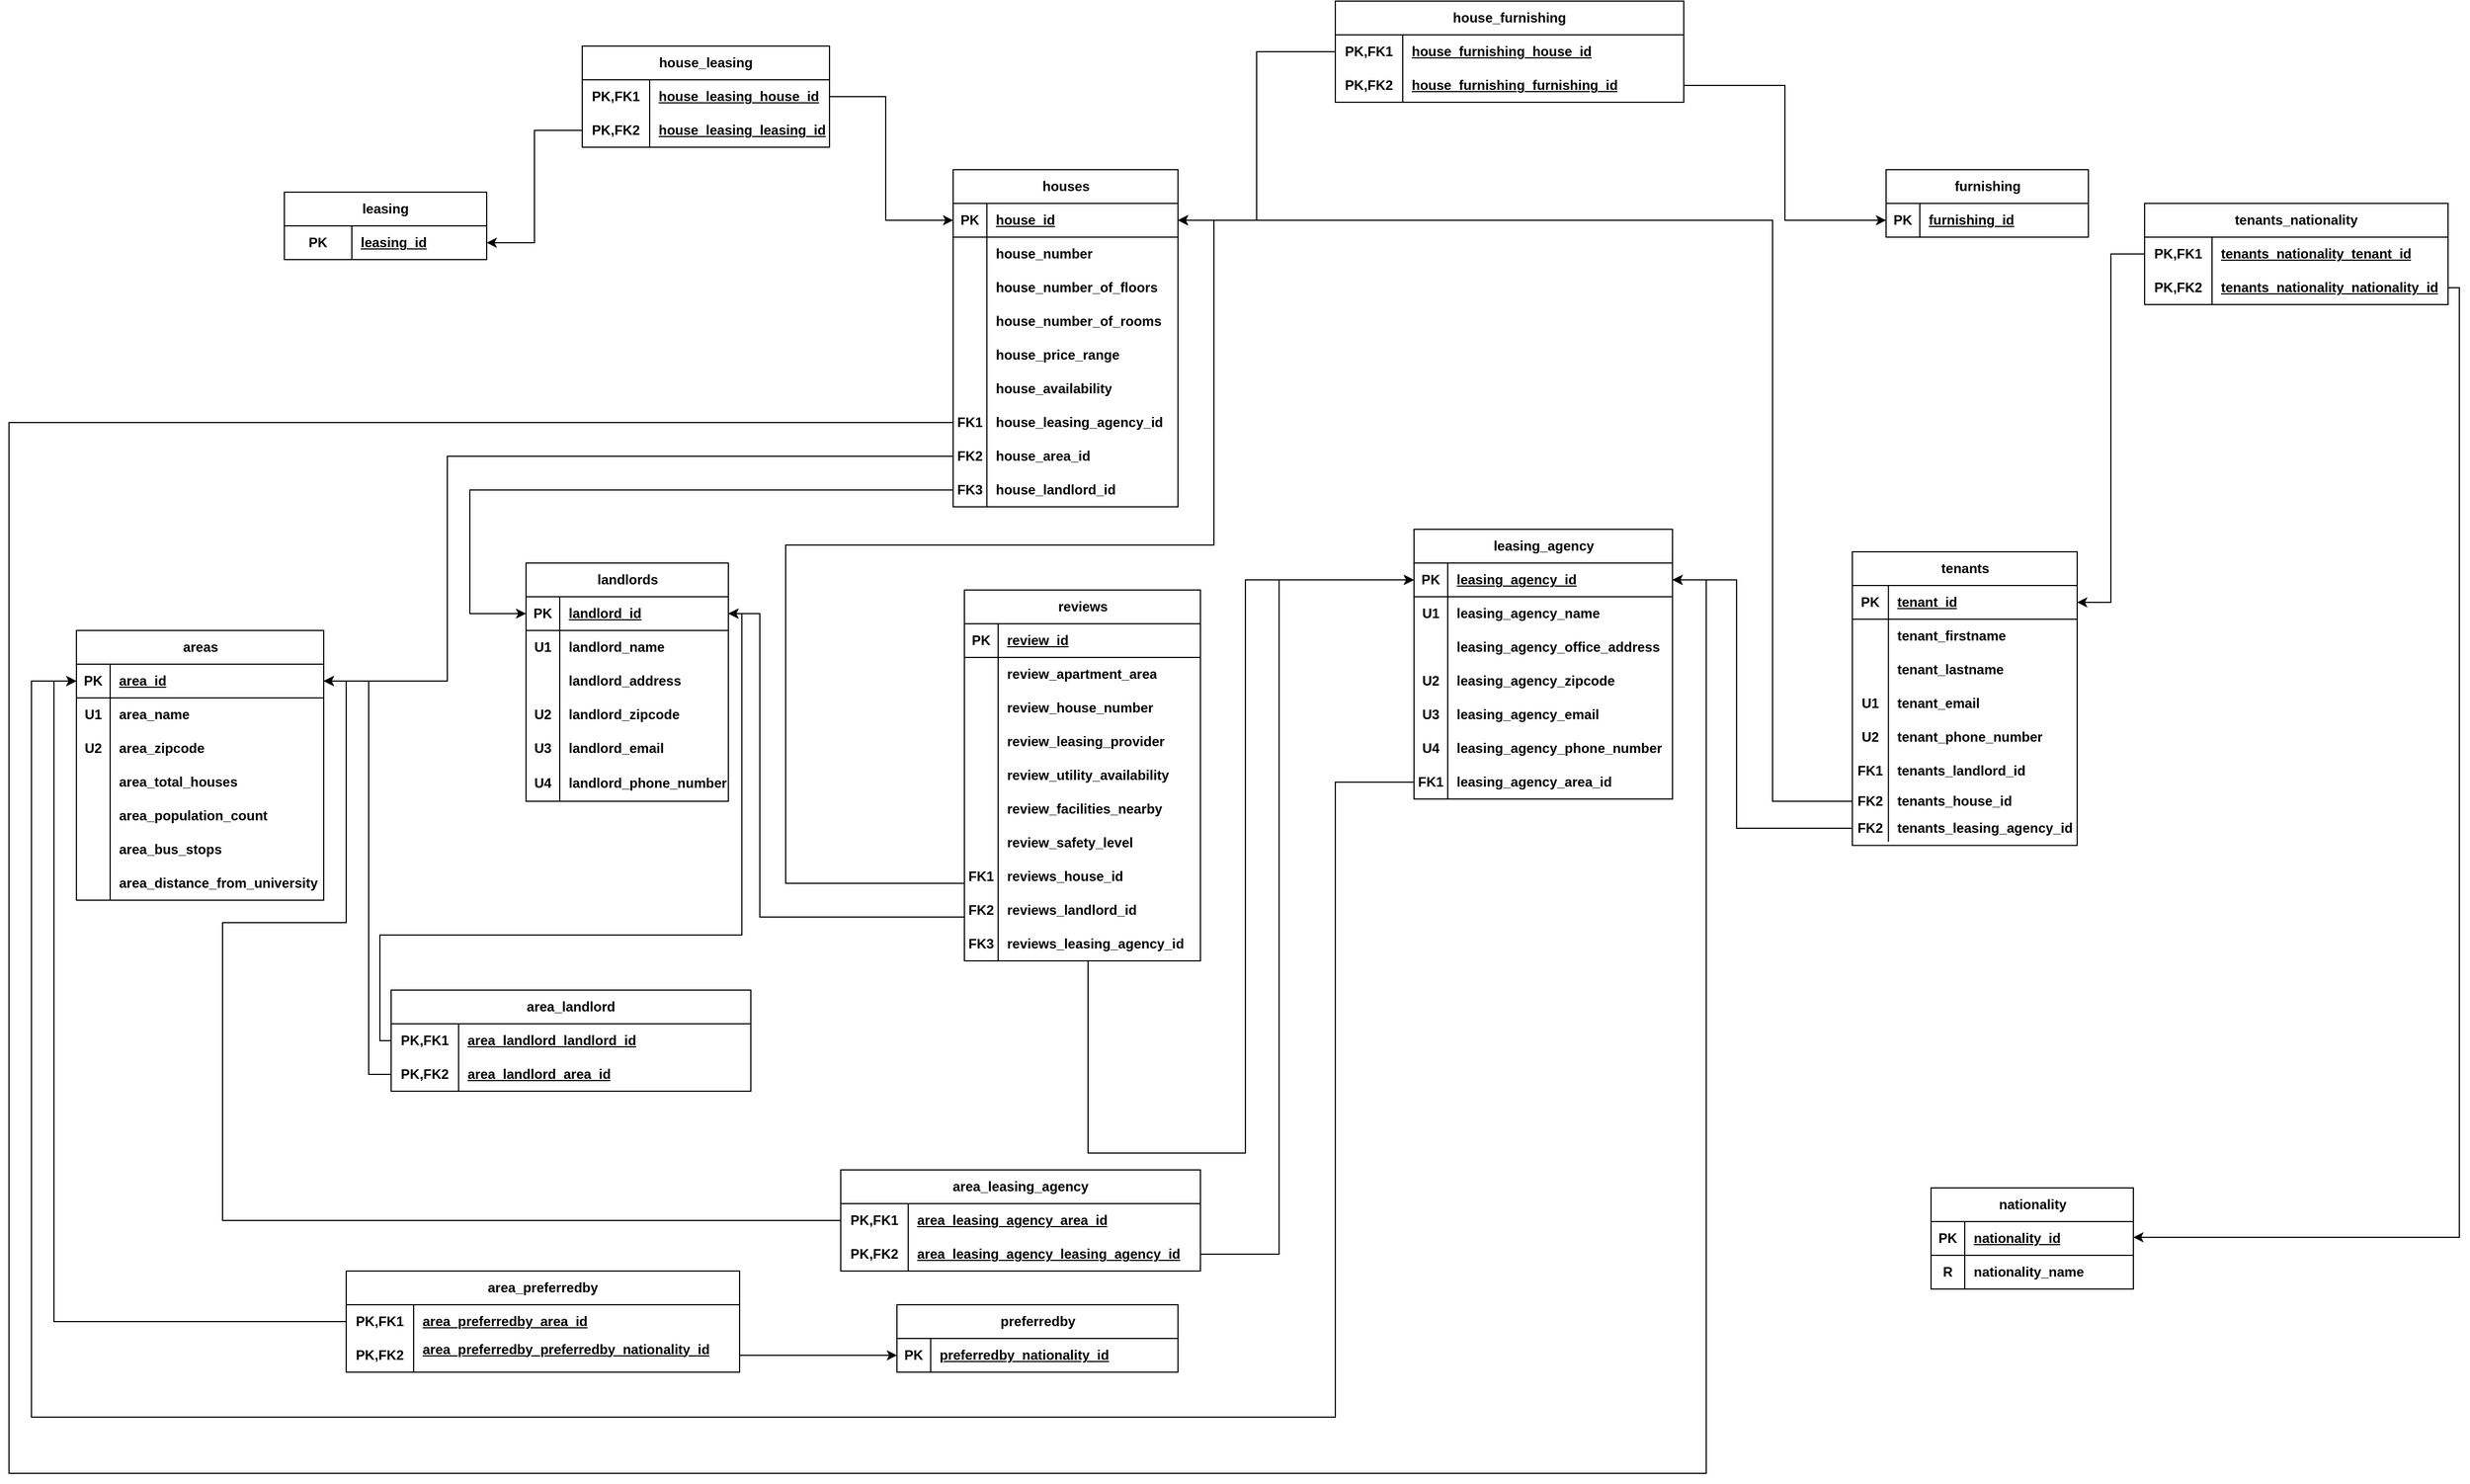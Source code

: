 <mxfile version="22.1.2" type="device">
  <diagram name="Page-1" id="3K567ZmUm6KBZ9js4dPO">
    <mxGraphModel dx="4829" dy="2337" grid="0" gridSize="10" guides="1" tooltips="1" connect="1" arrows="1" fold="1" page="0" pageScale="1" pageWidth="850" pageHeight="1100" math="0" shadow="0">
      <root>
        <mxCell id="0" />
        <mxCell id="1" parent="0" />
        <mxCell id="SSfWnr37k3Y2GHWmSp8t-1" value="areas" style="shape=table;startSize=30;container=1;collapsible=1;childLayout=tableLayout;fixedRows=1;rowLines=0;fontStyle=1;align=center;resizeLast=1;html=1;" parent="1" vertex="1">
          <mxGeometry x="-1140" y="-140" width="220" height="240" as="geometry" />
        </mxCell>
        <mxCell id="SSfWnr37k3Y2GHWmSp8t-2" value="" style="shape=tableRow;horizontal=0;startSize=0;swimlaneHead=0;swimlaneBody=0;fillColor=none;collapsible=0;dropTarget=0;points=[[0,0.5],[1,0.5]];portConstraint=eastwest;top=0;left=0;right=0;bottom=1;" parent="SSfWnr37k3Y2GHWmSp8t-1" vertex="1">
          <mxGeometry y="30" width="220" height="30" as="geometry" />
        </mxCell>
        <mxCell id="SSfWnr37k3Y2GHWmSp8t-3" value="PK" style="shape=partialRectangle;connectable=0;fillColor=none;top=0;left=0;bottom=0;right=0;fontStyle=1;overflow=hidden;whiteSpace=wrap;html=1;" parent="SSfWnr37k3Y2GHWmSp8t-2" vertex="1">
          <mxGeometry width="30" height="30" as="geometry">
            <mxRectangle width="30" height="30" as="alternateBounds" />
          </mxGeometry>
        </mxCell>
        <mxCell id="SSfWnr37k3Y2GHWmSp8t-4" value="area_id" style="shape=partialRectangle;connectable=0;fillColor=none;top=0;left=0;bottom=0;right=0;align=left;spacingLeft=6;fontStyle=5;overflow=hidden;whiteSpace=wrap;html=1;" parent="SSfWnr37k3Y2GHWmSp8t-2" vertex="1">
          <mxGeometry x="30" width="190" height="30" as="geometry">
            <mxRectangle width="190" height="30" as="alternateBounds" />
          </mxGeometry>
        </mxCell>
        <mxCell id="SSfWnr37k3Y2GHWmSp8t-5" value="" style="shape=tableRow;horizontal=0;startSize=0;swimlaneHead=0;swimlaneBody=0;fillColor=none;collapsible=0;dropTarget=0;points=[[0,0.5],[1,0.5]];portConstraint=eastwest;top=0;left=0;right=0;bottom=0;" parent="SSfWnr37k3Y2GHWmSp8t-1" vertex="1">
          <mxGeometry y="60" width="220" height="30" as="geometry" />
        </mxCell>
        <mxCell id="SSfWnr37k3Y2GHWmSp8t-6" value="U1" style="shape=partialRectangle;connectable=0;fillColor=none;top=0;left=0;bottom=0;right=0;editable=1;overflow=hidden;whiteSpace=wrap;html=1;fontStyle=1" parent="SSfWnr37k3Y2GHWmSp8t-5" vertex="1">
          <mxGeometry width="30" height="30" as="geometry">
            <mxRectangle width="30" height="30" as="alternateBounds" />
          </mxGeometry>
        </mxCell>
        <mxCell id="SSfWnr37k3Y2GHWmSp8t-7" value="area_name" style="shape=partialRectangle;connectable=0;fillColor=none;top=0;left=0;bottom=0;right=0;align=left;spacingLeft=6;overflow=hidden;whiteSpace=wrap;html=1;fontStyle=1" parent="SSfWnr37k3Y2GHWmSp8t-5" vertex="1">
          <mxGeometry x="30" width="190" height="30" as="geometry">
            <mxRectangle width="190" height="30" as="alternateBounds" />
          </mxGeometry>
        </mxCell>
        <mxCell id="SSfWnr37k3Y2GHWmSp8t-8" value="" style="shape=tableRow;horizontal=0;startSize=0;swimlaneHead=0;swimlaneBody=0;fillColor=none;collapsible=0;dropTarget=0;points=[[0,0.5],[1,0.5]];portConstraint=eastwest;top=0;left=0;right=0;bottom=0;" parent="SSfWnr37k3Y2GHWmSp8t-1" vertex="1">
          <mxGeometry y="90" width="220" height="30" as="geometry" />
        </mxCell>
        <mxCell id="SSfWnr37k3Y2GHWmSp8t-9" value="U2" style="shape=partialRectangle;connectable=0;fillColor=none;top=0;left=0;bottom=0;right=0;editable=1;overflow=hidden;whiteSpace=wrap;html=1;fontStyle=1" parent="SSfWnr37k3Y2GHWmSp8t-8" vertex="1">
          <mxGeometry width="30" height="30" as="geometry">
            <mxRectangle width="30" height="30" as="alternateBounds" />
          </mxGeometry>
        </mxCell>
        <mxCell id="SSfWnr37k3Y2GHWmSp8t-10" value="area_zipcode" style="shape=partialRectangle;connectable=0;fillColor=none;top=0;left=0;bottom=0;right=0;align=left;spacingLeft=6;overflow=hidden;whiteSpace=wrap;html=1;fontStyle=1" parent="SSfWnr37k3Y2GHWmSp8t-8" vertex="1">
          <mxGeometry x="30" width="190" height="30" as="geometry">
            <mxRectangle width="190" height="30" as="alternateBounds" />
          </mxGeometry>
        </mxCell>
        <mxCell id="SSfWnr37k3Y2GHWmSp8t-11" value="" style="shape=tableRow;horizontal=0;startSize=0;swimlaneHead=0;swimlaneBody=0;fillColor=none;collapsible=0;dropTarget=0;points=[[0,0.5],[1,0.5]];portConstraint=eastwest;top=0;left=0;right=0;bottom=0;" parent="SSfWnr37k3Y2GHWmSp8t-1" vertex="1">
          <mxGeometry y="120" width="220" height="30" as="geometry" />
        </mxCell>
        <mxCell id="SSfWnr37k3Y2GHWmSp8t-12" value="" style="shape=partialRectangle;connectable=0;fillColor=none;top=0;left=0;bottom=0;right=0;editable=1;overflow=hidden;whiteSpace=wrap;html=1;" parent="SSfWnr37k3Y2GHWmSp8t-11" vertex="1">
          <mxGeometry width="30" height="30" as="geometry">
            <mxRectangle width="30" height="30" as="alternateBounds" />
          </mxGeometry>
        </mxCell>
        <mxCell id="SSfWnr37k3Y2GHWmSp8t-13" value="area_total_houses" style="shape=partialRectangle;connectable=0;fillColor=none;top=0;left=0;bottom=0;right=0;align=left;spacingLeft=6;overflow=hidden;whiteSpace=wrap;html=1;fontStyle=1" parent="SSfWnr37k3Y2GHWmSp8t-11" vertex="1">
          <mxGeometry x="30" width="190" height="30" as="geometry">
            <mxRectangle width="190" height="30" as="alternateBounds" />
          </mxGeometry>
        </mxCell>
        <mxCell id="SSfWnr37k3Y2GHWmSp8t-14" value="" style="shape=tableRow;horizontal=0;startSize=0;swimlaneHead=0;swimlaneBody=0;fillColor=none;collapsible=0;dropTarget=0;points=[[0,0.5],[1,0.5]];portConstraint=eastwest;top=0;left=0;right=0;bottom=0;" parent="SSfWnr37k3Y2GHWmSp8t-1" vertex="1">
          <mxGeometry y="150" width="220" height="30" as="geometry" />
        </mxCell>
        <mxCell id="SSfWnr37k3Y2GHWmSp8t-15" value="" style="shape=partialRectangle;connectable=0;fillColor=none;top=0;left=0;bottom=0;right=0;editable=1;overflow=hidden;whiteSpace=wrap;html=1;" parent="SSfWnr37k3Y2GHWmSp8t-14" vertex="1">
          <mxGeometry width="30" height="30" as="geometry">
            <mxRectangle width="30" height="30" as="alternateBounds" />
          </mxGeometry>
        </mxCell>
        <mxCell id="SSfWnr37k3Y2GHWmSp8t-16" value="area_population_count" style="shape=partialRectangle;connectable=0;fillColor=none;top=0;left=0;bottom=0;right=0;align=left;spacingLeft=6;overflow=hidden;whiteSpace=wrap;html=1;fontStyle=1" parent="SSfWnr37k3Y2GHWmSp8t-14" vertex="1">
          <mxGeometry x="30" width="190" height="30" as="geometry">
            <mxRectangle width="190" height="30" as="alternateBounds" />
          </mxGeometry>
        </mxCell>
        <mxCell id="SSfWnr37k3Y2GHWmSp8t-17" value="" style="shape=tableRow;horizontal=0;startSize=0;swimlaneHead=0;swimlaneBody=0;fillColor=none;collapsible=0;dropTarget=0;points=[[0,0.5],[1,0.5]];portConstraint=eastwest;top=0;left=0;right=0;bottom=0;" parent="SSfWnr37k3Y2GHWmSp8t-1" vertex="1">
          <mxGeometry y="180" width="220" height="30" as="geometry" />
        </mxCell>
        <mxCell id="SSfWnr37k3Y2GHWmSp8t-18" value="" style="shape=partialRectangle;connectable=0;fillColor=none;top=0;left=0;bottom=0;right=0;editable=1;overflow=hidden;whiteSpace=wrap;html=1;" parent="SSfWnr37k3Y2GHWmSp8t-17" vertex="1">
          <mxGeometry width="30" height="30" as="geometry">
            <mxRectangle width="30" height="30" as="alternateBounds" />
          </mxGeometry>
        </mxCell>
        <mxCell id="SSfWnr37k3Y2GHWmSp8t-19" value="area_bus_stops" style="shape=partialRectangle;connectable=0;fillColor=none;top=0;left=0;bottom=0;right=0;align=left;spacingLeft=6;overflow=hidden;whiteSpace=wrap;html=1;fontStyle=1" parent="SSfWnr37k3Y2GHWmSp8t-17" vertex="1">
          <mxGeometry x="30" width="190" height="30" as="geometry">
            <mxRectangle width="190" height="30" as="alternateBounds" />
          </mxGeometry>
        </mxCell>
        <mxCell id="3i7vvdeky7GMX9Lp9iLa-1" value="" style="shape=tableRow;horizontal=0;startSize=0;swimlaneHead=0;swimlaneBody=0;fillColor=none;collapsible=0;dropTarget=0;points=[[0,0.5],[1,0.5]];portConstraint=eastwest;top=0;left=0;right=0;bottom=0;" parent="SSfWnr37k3Y2GHWmSp8t-1" vertex="1">
          <mxGeometry y="210" width="220" height="30" as="geometry" />
        </mxCell>
        <mxCell id="3i7vvdeky7GMX9Lp9iLa-2" value="" style="shape=partialRectangle;connectable=0;fillColor=none;top=0;left=0;bottom=0;right=0;editable=1;overflow=hidden;whiteSpace=wrap;html=1;" parent="3i7vvdeky7GMX9Lp9iLa-1" vertex="1">
          <mxGeometry width="30" height="30" as="geometry">
            <mxRectangle width="30" height="30" as="alternateBounds" />
          </mxGeometry>
        </mxCell>
        <mxCell id="3i7vvdeky7GMX9Lp9iLa-3" value="area_distance_from_university" style="shape=partialRectangle;connectable=0;fillColor=none;top=0;left=0;bottom=0;right=0;align=left;spacingLeft=6;overflow=hidden;whiteSpace=wrap;html=1;fontStyle=1" parent="3i7vvdeky7GMX9Lp9iLa-1" vertex="1">
          <mxGeometry x="30" width="190" height="30" as="geometry">
            <mxRectangle width="190" height="30" as="alternateBounds" />
          </mxGeometry>
        </mxCell>
        <mxCell id="3i7vvdeky7GMX9Lp9iLa-14" value="leasing_agency" style="shape=table;startSize=30;container=1;collapsible=1;childLayout=tableLayout;fixedRows=1;rowLines=0;fontStyle=1;align=center;resizeLast=1;html=1;" parent="1" vertex="1">
          <mxGeometry x="50" y="-230" width="230" height="240" as="geometry" />
        </mxCell>
        <mxCell id="3i7vvdeky7GMX9Lp9iLa-15" value="" style="shape=tableRow;horizontal=0;startSize=0;swimlaneHead=0;swimlaneBody=0;fillColor=none;collapsible=0;dropTarget=0;points=[[0,0.5],[1,0.5]];portConstraint=eastwest;top=0;left=0;right=0;bottom=1;" parent="3i7vvdeky7GMX9Lp9iLa-14" vertex="1">
          <mxGeometry y="30" width="230" height="30" as="geometry" />
        </mxCell>
        <mxCell id="3i7vvdeky7GMX9Lp9iLa-16" value="PK" style="shape=partialRectangle;connectable=0;fillColor=none;top=0;left=0;bottom=0;right=0;fontStyle=1;overflow=hidden;whiteSpace=wrap;html=1;" parent="3i7vvdeky7GMX9Lp9iLa-15" vertex="1">
          <mxGeometry width="30" height="30" as="geometry">
            <mxRectangle width="30" height="30" as="alternateBounds" />
          </mxGeometry>
        </mxCell>
        <mxCell id="3i7vvdeky7GMX9Lp9iLa-17" value="leasing_agency_id" style="shape=partialRectangle;connectable=0;fillColor=none;top=0;left=0;bottom=0;right=0;align=left;spacingLeft=6;fontStyle=5;overflow=hidden;whiteSpace=wrap;html=1;" parent="3i7vvdeky7GMX9Lp9iLa-15" vertex="1">
          <mxGeometry x="30" width="200" height="30" as="geometry">
            <mxRectangle width="200" height="30" as="alternateBounds" />
          </mxGeometry>
        </mxCell>
        <mxCell id="3i7vvdeky7GMX9Lp9iLa-18" value="" style="shape=tableRow;horizontal=0;startSize=0;swimlaneHead=0;swimlaneBody=0;fillColor=none;collapsible=0;dropTarget=0;points=[[0,0.5],[1,0.5]];portConstraint=eastwest;top=0;left=0;right=0;bottom=0;" parent="3i7vvdeky7GMX9Lp9iLa-14" vertex="1">
          <mxGeometry y="60" width="230" height="30" as="geometry" />
        </mxCell>
        <mxCell id="3i7vvdeky7GMX9Lp9iLa-19" value="U1" style="shape=partialRectangle;connectable=0;fillColor=none;top=0;left=0;bottom=0;right=0;editable=1;overflow=hidden;whiteSpace=wrap;html=1;fontStyle=1" parent="3i7vvdeky7GMX9Lp9iLa-18" vertex="1">
          <mxGeometry width="30" height="30" as="geometry">
            <mxRectangle width="30" height="30" as="alternateBounds" />
          </mxGeometry>
        </mxCell>
        <mxCell id="3i7vvdeky7GMX9Lp9iLa-20" value="&lt;b&gt;leasing_agency_name&lt;/b&gt;" style="shape=partialRectangle;connectable=0;fillColor=none;top=0;left=0;bottom=0;right=0;align=left;spacingLeft=6;overflow=hidden;whiteSpace=wrap;html=1;" parent="3i7vvdeky7GMX9Lp9iLa-18" vertex="1">
          <mxGeometry x="30" width="200" height="30" as="geometry">
            <mxRectangle width="200" height="30" as="alternateBounds" />
          </mxGeometry>
        </mxCell>
        <mxCell id="3i7vvdeky7GMX9Lp9iLa-21" value="" style="shape=tableRow;horizontal=0;startSize=0;swimlaneHead=0;swimlaneBody=0;fillColor=none;collapsible=0;dropTarget=0;points=[[0,0.5],[1,0.5]];portConstraint=eastwest;top=0;left=0;right=0;bottom=0;" parent="3i7vvdeky7GMX9Lp9iLa-14" vertex="1">
          <mxGeometry y="90" width="230" height="30" as="geometry" />
        </mxCell>
        <mxCell id="3i7vvdeky7GMX9Lp9iLa-22" value="" style="shape=partialRectangle;connectable=0;fillColor=none;top=0;left=0;bottom=0;right=0;editable=1;overflow=hidden;whiteSpace=wrap;html=1;" parent="3i7vvdeky7GMX9Lp9iLa-21" vertex="1">
          <mxGeometry width="30" height="30" as="geometry">
            <mxRectangle width="30" height="30" as="alternateBounds" />
          </mxGeometry>
        </mxCell>
        <mxCell id="3i7vvdeky7GMX9Lp9iLa-23" value="&lt;b&gt;leasing_agency_office_address&amp;nbsp;&lt;/b&gt;" style="shape=partialRectangle;connectable=0;fillColor=none;top=0;left=0;bottom=0;right=0;align=left;spacingLeft=6;overflow=hidden;whiteSpace=wrap;html=1;" parent="3i7vvdeky7GMX9Lp9iLa-21" vertex="1">
          <mxGeometry x="30" width="200" height="30" as="geometry">
            <mxRectangle width="200" height="30" as="alternateBounds" />
          </mxGeometry>
        </mxCell>
        <mxCell id="3i7vvdeky7GMX9Lp9iLa-24" value="" style="shape=tableRow;horizontal=0;startSize=0;swimlaneHead=0;swimlaneBody=0;fillColor=none;collapsible=0;dropTarget=0;points=[[0,0.5],[1,0.5]];portConstraint=eastwest;top=0;left=0;right=0;bottom=0;" parent="3i7vvdeky7GMX9Lp9iLa-14" vertex="1">
          <mxGeometry y="120" width="230" height="30" as="geometry" />
        </mxCell>
        <mxCell id="3i7vvdeky7GMX9Lp9iLa-25" value="U2" style="shape=partialRectangle;connectable=0;fillColor=none;top=0;left=0;bottom=0;right=0;editable=1;overflow=hidden;whiteSpace=wrap;html=1;fontStyle=1" parent="3i7vvdeky7GMX9Lp9iLa-24" vertex="1">
          <mxGeometry width="30" height="30" as="geometry">
            <mxRectangle width="30" height="30" as="alternateBounds" />
          </mxGeometry>
        </mxCell>
        <mxCell id="3i7vvdeky7GMX9Lp9iLa-26" value="&lt;b&gt;leasing_agency_zipcode&lt;/b&gt;" style="shape=partialRectangle;connectable=0;fillColor=none;top=0;left=0;bottom=0;right=0;align=left;spacingLeft=6;overflow=hidden;whiteSpace=wrap;html=1;" parent="3i7vvdeky7GMX9Lp9iLa-24" vertex="1">
          <mxGeometry x="30" width="200" height="30" as="geometry">
            <mxRectangle width="200" height="30" as="alternateBounds" />
          </mxGeometry>
        </mxCell>
        <mxCell id="-YmGacqFiRPHVwhAAuC3-1" value="" style="shape=tableRow;horizontal=0;startSize=0;swimlaneHead=0;swimlaneBody=0;fillColor=none;collapsible=0;dropTarget=0;points=[[0,0.5],[1,0.5]];portConstraint=eastwest;top=0;left=0;right=0;bottom=0;" parent="3i7vvdeky7GMX9Lp9iLa-14" vertex="1">
          <mxGeometry y="150" width="230" height="30" as="geometry" />
        </mxCell>
        <mxCell id="-YmGacqFiRPHVwhAAuC3-2" value="U3" style="shape=partialRectangle;connectable=0;fillColor=none;top=0;left=0;bottom=0;right=0;editable=1;overflow=hidden;whiteSpace=wrap;html=1;fontStyle=1" parent="-YmGacqFiRPHVwhAAuC3-1" vertex="1">
          <mxGeometry width="30" height="30" as="geometry">
            <mxRectangle width="30" height="30" as="alternateBounds" />
          </mxGeometry>
        </mxCell>
        <mxCell id="-YmGacqFiRPHVwhAAuC3-3" value="leasing_agency_email" style="shape=partialRectangle;connectable=0;fillColor=none;top=0;left=0;bottom=0;right=0;align=left;spacingLeft=6;overflow=hidden;whiteSpace=wrap;html=1;fontStyle=1" parent="-YmGacqFiRPHVwhAAuC3-1" vertex="1">
          <mxGeometry x="30" width="200" height="30" as="geometry">
            <mxRectangle width="200" height="30" as="alternateBounds" />
          </mxGeometry>
        </mxCell>
        <mxCell id="-YmGacqFiRPHVwhAAuC3-4" value="" style="shape=tableRow;horizontal=0;startSize=0;swimlaneHead=0;swimlaneBody=0;fillColor=none;collapsible=0;dropTarget=0;points=[[0,0.5],[1,0.5]];portConstraint=eastwest;top=0;left=0;right=0;bottom=0;" parent="3i7vvdeky7GMX9Lp9iLa-14" vertex="1">
          <mxGeometry y="180" width="230" height="30" as="geometry" />
        </mxCell>
        <mxCell id="-YmGacqFiRPHVwhAAuC3-5" value="U4" style="shape=partialRectangle;connectable=0;fillColor=none;top=0;left=0;bottom=0;right=0;editable=1;overflow=hidden;whiteSpace=wrap;html=1;fontStyle=1" parent="-YmGacqFiRPHVwhAAuC3-4" vertex="1">
          <mxGeometry width="30" height="30" as="geometry">
            <mxRectangle width="30" height="30" as="alternateBounds" />
          </mxGeometry>
        </mxCell>
        <mxCell id="-YmGacqFiRPHVwhAAuC3-6" value="leasing_agency_phone_number" style="shape=partialRectangle;connectable=0;fillColor=none;top=0;left=0;bottom=0;right=0;align=left;spacingLeft=6;overflow=hidden;whiteSpace=wrap;html=1;fontStyle=1" parent="-YmGacqFiRPHVwhAAuC3-4" vertex="1">
          <mxGeometry x="30" width="200" height="30" as="geometry">
            <mxRectangle width="200" height="30" as="alternateBounds" />
          </mxGeometry>
        </mxCell>
        <mxCell id="RnZdzcZiUcih-lxDwW5h-132" value="" style="shape=tableRow;horizontal=0;startSize=0;swimlaneHead=0;swimlaneBody=0;fillColor=none;collapsible=0;dropTarget=0;points=[[0,0.5],[1,0.5]];portConstraint=eastwest;top=0;left=0;right=0;bottom=0;" parent="3i7vvdeky7GMX9Lp9iLa-14" vertex="1">
          <mxGeometry y="210" width="230" height="30" as="geometry" />
        </mxCell>
        <mxCell id="RnZdzcZiUcih-lxDwW5h-133" value="FK1" style="shape=partialRectangle;connectable=0;fillColor=none;top=0;left=0;bottom=0;right=0;editable=1;overflow=hidden;whiteSpace=wrap;html=1;fontStyle=1" parent="RnZdzcZiUcih-lxDwW5h-132" vertex="1">
          <mxGeometry width="30" height="30" as="geometry">
            <mxRectangle width="30" height="30" as="alternateBounds" />
          </mxGeometry>
        </mxCell>
        <mxCell id="RnZdzcZiUcih-lxDwW5h-134" value="leasing_agency_area_id" style="shape=partialRectangle;connectable=0;fillColor=none;top=0;left=0;bottom=0;right=0;align=left;spacingLeft=6;overflow=hidden;whiteSpace=wrap;html=1;fontStyle=1" parent="RnZdzcZiUcih-lxDwW5h-132" vertex="1">
          <mxGeometry x="30" width="200" height="30" as="geometry">
            <mxRectangle width="200" height="30" as="alternateBounds" />
          </mxGeometry>
        </mxCell>
        <mxCell id="-YmGacqFiRPHVwhAAuC3-10" value="landlords" style="shape=table;startSize=30;container=1;collapsible=1;childLayout=tableLayout;fixedRows=1;rowLines=0;fontStyle=1;align=center;resizeLast=1;html=1;" parent="1" vertex="1">
          <mxGeometry x="-740" y="-200" width="180" height="212" as="geometry" />
        </mxCell>
        <mxCell id="-YmGacqFiRPHVwhAAuC3-11" value="" style="shape=tableRow;horizontal=0;startSize=0;swimlaneHead=0;swimlaneBody=0;fillColor=none;collapsible=0;dropTarget=0;points=[[0,0.5],[1,0.5]];portConstraint=eastwest;top=0;left=0;right=0;bottom=1;" parent="-YmGacqFiRPHVwhAAuC3-10" vertex="1">
          <mxGeometry y="30" width="180" height="30" as="geometry" />
        </mxCell>
        <mxCell id="-YmGacqFiRPHVwhAAuC3-12" value="PK" style="shape=partialRectangle;connectable=0;fillColor=none;top=0;left=0;bottom=0;right=0;fontStyle=1;overflow=hidden;whiteSpace=wrap;html=1;" parent="-YmGacqFiRPHVwhAAuC3-11" vertex="1">
          <mxGeometry width="30" height="30" as="geometry">
            <mxRectangle width="30" height="30" as="alternateBounds" />
          </mxGeometry>
        </mxCell>
        <mxCell id="-YmGacqFiRPHVwhAAuC3-13" value="landlord_id" style="shape=partialRectangle;connectable=0;fillColor=none;top=0;left=0;bottom=0;right=0;align=left;spacingLeft=6;fontStyle=5;overflow=hidden;whiteSpace=wrap;html=1;" parent="-YmGacqFiRPHVwhAAuC3-11" vertex="1">
          <mxGeometry x="30" width="150" height="30" as="geometry">
            <mxRectangle width="150" height="30" as="alternateBounds" />
          </mxGeometry>
        </mxCell>
        <mxCell id="-YmGacqFiRPHVwhAAuC3-14" value="" style="shape=tableRow;horizontal=0;startSize=0;swimlaneHead=0;swimlaneBody=0;fillColor=none;collapsible=0;dropTarget=0;points=[[0,0.5],[1,0.5]];portConstraint=eastwest;top=0;left=0;right=0;bottom=0;" parent="-YmGacqFiRPHVwhAAuC3-10" vertex="1">
          <mxGeometry y="60" width="180" height="30" as="geometry" />
        </mxCell>
        <mxCell id="-YmGacqFiRPHVwhAAuC3-15" value="U1" style="shape=partialRectangle;connectable=0;fillColor=none;top=0;left=0;bottom=0;right=0;editable=1;overflow=hidden;whiteSpace=wrap;html=1;fontStyle=1" parent="-YmGacqFiRPHVwhAAuC3-14" vertex="1">
          <mxGeometry width="30" height="30" as="geometry">
            <mxRectangle width="30" height="30" as="alternateBounds" />
          </mxGeometry>
        </mxCell>
        <mxCell id="-YmGacqFiRPHVwhAAuC3-16" value="landlord_name" style="shape=partialRectangle;connectable=0;fillColor=none;top=0;left=0;bottom=0;right=0;align=left;spacingLeft=6;overflow=hidden;whiteSpace=wrap;html=1;fontStyle=1" parent="-YmGacqFiRPHVwhAAuC3-14" vertex="1">
          <mxGeometry x="30" width="150" height="30" as="geometry">
            <mxRectangle width="150" height="30" as="alternateBounds" />
          </mxGeometry>
        </mxCell>
        <mxCell id="-YmGacqFiRPHVwhAAuC3-17" value="" style="shape=tableRow;horizontal=0;startSize=0;swimlaneHead=0;swimlaneBody=0;fillColor=none;collapsible=0;dropTarget=0;points=[[0,0.5],[1,0.5]];portConstraint=eastwest;top=0;left=0;right=0;bottom=0;" parent="-YmGacqFiRPHVwhAAuC3-10" vertex="1">
          <mxGeometry y="90" width="180" height="30" as="geometry" />
        </mxCell>
        <mxCell id="-YmGacqFiRPHVwhAAuC3-18" value="" style="shape=partialRectangle;connectable=0;fillColor=none;top=0;left=0;bottom=0;right=0;editable=1;overflow=hidden;whiteSpace=wrap;html=1;" parent="-YmGacqFiRPHVwhAAuC3-17" vertex="1">
          <mxGeometry width="30" height="30" as="geometry">
            <mxRectangle width="30" height="30" as="alternateBounds" />
          </mxGeometry>
        </mxCell>
        <mxCell id="-YmGacqFiRPHVwhAAuC3-19" value="landlord_address" style="shape=partialRectangle;connectable=0;fillColor=none;top=0;left=0;bottom=0;right=0;align=left;spacingLeft=6;overflow=hidden;whiteSpace=wrap;html=1;fontStyle=1" parent="-YmGacqFiRPHVwhAAuC3-17" vertex="1">
          <mxGeometry x="30" width="150" height="30" as="geometry">
            <mxRectangle width="150" height="30" as="alternateBounds" />
          </mxGeometry>
        </mxCell>
        <mxCell id="-YmGacqFiRPHVwhAAuC3-20" value="" style="shape=tableRow;horizontal=0;startSize=0;swimlaneHead=0;swimlaneBody=0;fillColor=none;collapsible=0;dropTarget=0;points=[[0,0.5],[1,0.5]];portConstraint=eastwest;top=0;left=0;right=0;bottom=0;" parent="-YmGacqFiRPHVwhAAuC3-10" vertex="1">
          <mxGeometry y="120" width="180" height="30" as="geometry" />
        </mxCell>
        <mxCell id="-YmGacqFiRPHVwhAAuC3-21" value="U2" style="shape=partialRectangle;connectable=0;fillColor=none;top=0;left=0;bottom=0;right=0;editable=1;overflow=hidden;whiteSpace=wrap;html=1;fontStyle=1" parent="-YmGacqFiRPHVwhAAuC3-20" vertex="1">
          <mxGeometry width="30" height="30" as="geometry">
            <mxRectangle width="30" height="30" as="alternateBounds" />
          </mxGeometry>
        </mxCell>
        <mxCell id="-YmGacqFiRPHVwhAAuC3-22" value="landlord_zipcode" style="shape=partialRectangle;connectable=0;fillColor=none;top=0;left=0;bottom=0;right=0;align=left;spacingLeft=6;overflow=hidden;whiteSpace=wrap;html=1;fontStyle=1" parent="-YmGacqFiRPHVwhAAuC3-20" vertex="1">
          <mxGeometry x="30" width="150" height="30" as="geometry">
            <mxRectangle width="150" height="30" as="alternateBounds" />
          </mxGeometry>
        </mxCell>
        <mxCell id="-YmGacqFiRPHVwhAAuC3-23" value="" style="shape=tableRow;horizontal=0;startSize=0;swimlaneHead=0;swimlaneBody=0;fillColor=none;collapsible=0;dropTarget=0;points=[[0,0.5],[1,0.5]];portConstraint=eastwest;top=0;left=0;right=0;bottom=0;" parent="-YmGacqFiRPHVwhAAuC3-10" vertex="1">
          <mxGeometry y="150" width="180" height="30" as="geometry" />
        </mxCell>
        <mxCell id="-YmGacqFiRPHVwhAAuC3-24" value="U3" style="shape=partialRectangle;connectable=0;fillColor=none;top=0;left=0;bottom=0;right=0;editable=1;overflow=hidden;whiteSpace=wrap;html=1;fontStyle=1" parent="-YmGacqFiRPHVwhAAuC3-23" vertex="1">
          <mxGeometry width="30" height="30" as="geometry">
            <mxRectangle width="30" height="30" as="alternateBounds" />
          </mxGeometry>
        </mxCell>
        <mxCell id="-YmGacqFiRPHVwhAAuC3-25" value="landlord_email" style="shape=partialRectangle;connectable=0;fillColor=none;top=0;left=0;bottom=0;right=0;align=left;spacingLeft=6;overflow=hidden;whiteSpace=wrap;html=1;fontStyle=1" parent="-YmGacqFiRPHVwhAAuC3-23" vertex="1">
          <mxGeometry x="30" width="150" height="30" as="geometry">
            <mxRectangle width="150" height="30" as="alternateBounds" />
          </mxGeometry>
        </mxCell>
        <mxCell id="-YmGacqFiRPHVwhAAuC3-26" value="" style="shape=tableRow;horizontal=0;startSize=0;swimlaneHead=0;swimlaneBody=0;fillColor=none;collapsible=0;dropTarget=0;points=[[0,0.5],[1,0.5]];portConstraint=eastwest;top=0;left=0;right=0;bottom=0;" parent="-YmGacqFiRPHVwhAAuC3-10" vertex="1">
          <mxGeometry y="180" width="180" height="32" as="geometry" />
        </mxCell>
        <mxCell id="-YmGacqFiRPHVwhAAuC3-27" value="U4" style="shape=partialRectangle;connectable=0;fillColor=none;top=0;left=0;bottom=0;right=0;editable=1;overflow=hidden;whiteSpace=wrap;html=1;fontStyle=1" parent="-YmGacqFiRPHVwhAAuC3-26" vertex="1">
          <mxGeometry width="30" height="32" as="geometry">
            <mxRectangle width="30" height="32" as="alternateBounds" />
          </mxGeometry>
        </mxCell>
        <mxCell id="-YmGacqFiRPHVwhAAuC3-28" value="landlord_phone_number" style="shape=partialRectangle;connectable=0;fillColor=none;top=0;left=0;bottom=0;right=0;align=left;spacingLeft=6;overflow=hidden;whiteSpace=wrap;html=1;fontStyle=1" parent="-YmGacqFiRPHVwhAAuC3-26" vertex="1">
          <mxGeometry x="30" width="150" height="32" as="geometry">
            <mxRectangle width="150" height="32" as="alternateBounds" />
          </mxGeometry>
        </mxCell>
        <mxCell id="-YmGacqFiRPHVwhAAuC3-29" value="houses" style="shape=table;startSize=30;container=1;collapsible=1;childLayout=tableLayout;fixedRows=1;rowLines=0;fontStyle=1;align=center;resizeLast=1;html=1;" parent="1" vertex="1">
          <mxGeometry x="-360" y="-550" width="200" height="300" as="geometry" />
        </mxCell>
        <mxCell id="-YmGacqFiRPHVwhAAuC3-30" value="" style="shape=tableRow;horizontal=0;startSize=0;swimlaneHead=0;swimlaneBody=0;fillColor=none;collapsible=0;dropTarget=0;points=[[0,0.5],[1,0.5]];portConstraint=eastwest;top=0;left=0;right=0;bottom=1;" parent="-YmGacqFiRPHVwhAAuC3-29" vertex="1">
          <mxGeometry y="30" width="200" height="30" as="geometry" />
        </mxCell>
        <mxCell id="-YmGacqFiRPHVwhAAuC3-31" value="PK" style="shape=partialRectangle;connectable=0;fillColor=none;top=0;left=0;bottom=0;right=0;fontStyle=1;overflow=hidden;whiteSpace=wrap;html=1;" parent="-YmGacqFiRPHVwhAAuC3-30" vertex="1">
          <mxGeometry width="30" height="30" as="geometry">
            <mxRectangle width="30" height="30" as="alternateBounds" />
          </mxGeometry>
        </mxCell>
        <mxCell id="-YmGacqFiRPHVwhAAuC3-32" value="house_id" style="shape=partialRectangle;connectable=0;fillColor=none;top=0;left=0;bottom=0;right=0;align=left;spacingLeft=6;fontStyle=5;overflow=hidden;whiteSpace=wrap;html=1;" parent="-YmGacqFiRPHVwhAAuC3-30" vertex="1">
          <mxGeometry x="30" width="170" height="30" as="geometry">
            <mxRectangle width="170" height="30" as="alternateBounds" />
          </mxGeometry>
        </mxCell>
        <mxCell id="-YmGacqFiRPHVwhAAuC3-33" value="" style="shape=tableRow;horizontal=0;startSize=0;swimlaneHead=0;swimlaneBody=0;fillColor=none;collapsible=0;dropTarget=0;points=[[0,0.5],[1,0.5]];portConstraint=eastwest;top=0;left=0;right=0;bottom=0;" parent="-YmGacqFiRPHVwhAAuC3-29" vertex="1">
          <mxGeometry y="60" width="200" height="30" as="geometry" />
        </mxCell>
        <mxCell id="-YmGacqFiRPHVwhAAuC3-34" value="" style="shape=partialRectangle;connectable=0;fillColor=none;top=0;left=0;bottom=0;right=0;editable=1;overflow=hidden;whiteSpace=wrap;html=1;" parent="-YmGacqFiRPHVwhAAuC3-33" vertex="1">
          <mxGeometry width="30" height="30" as="geometry">
            <mxRectangle width="30" height="30" as="alternateBounds" />
          </mxGeometry>
        </mxCell>
        <mxCell id="-YmGacqFiRPHVwhAAuC3-35" value="house_number" style="shape=partialRectangle;connectable=0;fillColor=none;top=0;left=0;bottom=0;right=0;align=left;spacingLeft=6;overflow=hidden;whiteSpace=wrap;html=1;fontStyle=1" parent="-YmGacqFiRPHVwhAAuC3-33" vertex="1">
          <mxGeometry x="30" width="170" height="30" as="geometry">
            <mxRectangle width="170" height="30" as="alternateBounds" />
          </mxGeometry>
        </mxCell>
        <mxCell id="-YmGacqFiRPHVwhAAuC3-36" value="" style="shape=tableRow;horizontal=0;startSize=0;swimlaneHead=0;swimlaneBody=0;fillColor=none;collapsible=0;dropTarget=0;points=[[0,0.5],[1,0.5]];portConstraint=eastwest;top=0;left=0;right=0;bottom=0;" parent="-YmGacqFiRPHVwhAAuC3-29" vertex="1">
          <mxGeometry y="90" width="200" height="30" as="geometry" />
        </mxCell>
        <mxCell id="-YmGacqFiRPHVwhAAuC3-37" value="" style="shape=partialRectangle;connectable=0;fillColor=none;top=0;left=0;bottom=0;right=0;editable=1;overflow=hidden;whiteSpace=wrap;html=1;" parent="-YmGacqFiRPHVwhAAuC3-36" vertex="1">
          <mxGeometry width="30" height="30" as="geometry">
            <mxRectangle width="30" height="30" as="alternateBounds" />
          </mxGeometry>
        </mxCell>
        <mxCell id="-YmGacqFiRPHVwhAAuC3-38" value="house_number_of_floors" style="shape=partialRectangle;connectable=0;fillColor=none;top=0;left=0;bottom=0;right=0;align=left;spacingLeft=6;overflow=hidden;whiteSpace=wrap;html=1;fontStyle=1" parent="-YmGacqFiRPHVwhAAuC3-36" vertex="1">
          <mxGeometry x="30" width="170" height="30" as="geometry">
            <mxRectangle width="170" height="30" as="alternateBounds" />
          </mxGeometry>
        </mxCell>
        <mxCell id="-YmGacqFiRPHVwhAAuC3-39" value="" style="shape=tableRow;horizontal=0;startSize=0;swimlaneHead=0;swimlaneBody=0;fillColor=none;collapsible=0;dropTarget=0;points=[[0,0.5],[1,0.5]];portConstraint=eastwest;top=0;left=0;right=0;bottom=0;" parent="-YmGacqFiRPHVwhAAuC3-29" vertex="1">
          <mxGeometry y="120" width="200" height="30" as="geometry" />
        </mxCell>
        <mxCell id="-YmGacqFiRPHVwhAAuC3-40" value="" style="shape=partialRectangle;connectable=0;fillColor=none;top=0;left=0;bottom=0;right=0;editable=1;overflow=hidden;whiteSpace=wrap;html=1;" parent="-YmGacqFiRPHVwhAAuC3-39" vertex="1">
          <mxGeometry width="30" height="30" as="geometry">
            <mxRectangle width="30" height="30" as="alternateBounds" />
          </mxGeometry>
        </mxCell>
        <mxCell id="-YmGacqFiRPHVwhAAuC3-41" value="house_number_of_rooms" style="shape=partialRectangle;connectable=0;fillColor=none;top=0;left=0;bottom=0;right=0;align=left;spacingLeft=6;overflow=hidden;whiteSpace=wrap;html=1;fontStyle=1" parent="-YmGacqFiRPHVwhAAuC3-39" vertex="1">
          <mxGeometry x="30" width="170" height="30" as="geometry">
            <mxRectangle width="170" height="30" as="alternateBounds" />
          </mxGeometry>
        </mxCell>
        <mxCell id="-YmGacqFiRPHVwhAAuC3-42" value="" style="shape=tableRow;horizontal=0;startSize=0;swimlaneHead=0;swimlaneBody=0;fillColor=none;collapsible=0;dropTarget=0;points=[[0,0.5],[1,0.5]];portConstraint=eastwest;top=0;left=0;right=0;bottom=0;" parent="-YmGacqFiRPHVwhAAuC3-29" vertex="1">
          <mxGeometry y="150" width="200" height="30" as="geometry" />
        </mxCell>
        <mxCell id="-YmGacqFiRPHVwhAAuC3-43" value="" style="shape=partialRectangle;connectable=0;fillColor=none;top=0;left=0;bottom=0;right=0;editable=1;overflow=hidden;whiteSpace=wrap;html=1;" parent="-YmGacqFiRPHVwhAAuC3-42" vertex="1">
          <mxGeometry width="30" height="30" as="geometry">
            <mxRectangle width="30" height="30" as="alternateBounds" />
          </mxGeometry>
        </mxCell>
        <mxCell id="-YmGacqFiRPHVwhAAuC3-44" value="house_price_range" style="shape=partialRectangle;connectable=0;fillColor=none;top=0;left=0;bottom=0;right=0;align=left;spacingLeft=6;overflow=hidden;whiteSpace=wrap;html=1;fontStyle=1" parent="-YmGacqFiRPHVwhAAuC3-42" vertex="1">
          <mxGeometry x="30" width="170" height="30" as="geometry">
            <mxRectangle width="170" height="30" as="alternateBounds" />
          </mxGeometry>
        </mxCell>
        <mxCell id="-YmGacqFiRPHVwhAAuC3-45" value="" style="shape=tableRow;horizontal=0;startSize=0;swimlaneHead=0;swimlaneBody=0;fillColor=none;collapsible=0;dropTarget=0;points=[[0,0.5],[1,0.5]];portConstraint=eastwest;top=0;left=0;right=0;bottom=0;" parent="-YmGacqFiRPHVwhAAuC3-29" vertex="1">
          <mxGeometry y="180" width="200" height="30" as="geometry" />
        </mxCell>
        <mxCell id="-YmGacqFiRPHVwhAAuC3-46" value="" style="shape=partialRectangle;connectable=0;fillColor=none;top=0;left=0;bottom=0;right=0;editable=1;overflow=hidden;whiteSpace=wrap;html=1;" parent="-YmGacqFiRPHVwhAAuC3-45" vertex="1">
          <mxGeometry width="30" height="30" as="geometry">
            <mxRectangle width="30" height="30" as="alternateBounds" />
          </mxGeometry>
        </mxCell>
        <mxCell id="-YmGacqFiRPHVwhAAuC3-47" value="house_availability" style="shape=partialRectangle;connectable=0;fillColor=none;top=0;left=0;bottom=0;right=0;align=left;spacingLeft=6;overflow=hidden;whiteSpace=wrap;html=1;fontStyle=1" parent="-YmGacqFiRPHVwhAAuC3-45" vertex="1">
          <mxGeometry x="30" width="170" height="30" as="geometry">
            <mxRectangle width="170" height="30" as="alternateBounds" />
          </mxGeometry>
        </mxCell>
        <mxCell id="RnZdzcZiUcih-lxDwW5h-169" value="" style="shape=tableRow;horizontal=0;startSize=0;swimlaneHead=0;swimlaneBody=0;fillColor=none;collapsible=0;dropTarget=0;points=[[0,0.5],[1,0.5]];portConstraint=eastwest;top=0;left=0;right=0;bottom=0;" parent="-YmGacqFiRPHVwhAAuC3-29" vertex="1">
          <mxGeometry y="210" width="200" height="30" as="geometry" />
        </mxCell>
        <mxCell id="RnZdzcZiUcih-lxDwW5h-170" value="FK1" style="shape=partialRectangle;connectable=0;fillColor=none;top=0;left=0;bottom=0;right=0;editable=1;overflow=hidden;whiteSpace=wrap;html=1;fontStyle=1" parent="RnZdzcZiUcih-lxDwW5h-169" vertex="1">
          <mxGeometry width="30" height="30" as="geometry">
            <mxRectangle width="30" height="30" as="alternateBounds" />
          </mxGeometry>
        </mxCell>
        <mxCell id="RnZdzcZiUcih-lxDwW5h-171" value="house_leasing_agency_id" style="shape=partialRectangle;connectable=0;fillColor=none;top=0;left=0;bottom=0;right=0;align=left;spacingLeft=6;overflow=hidden;whiteSpace=wrap;html=1;fontStyle=1" parent="RnZdzcZiUcih-lxDwW5h-169" vertex="1">
          <mxGeometry x="30" width="170" height="30" as="geometry">
            <mxRectangle width="170" height="30" as="alternateBounds" />
          </mxGeometry>
        </mxCell>
        <mxCell id="RnZdzcZiUcih-lxDwW5h-194" value="" style="shape=tableRow;horizontal=0;startSize=0;swimlaneHead=0;swimlaneBody=0;fillColor=none;collapsible=0;dropTarget=0;points=[[0,0.5],[1,0.5]];portConstraint=eastwest;top=0;left=0;right=0;bottom=0;" parent="-YmGacqFiRPHVwhAAuC3-29" vertex="1">
          <mxGeometry y="240" width="200" height="30" as="geometry" />
        </mxCell>
        <mxCell id="RnZdzcZiUcih-lxDwW5h-195" value="FK2" style="shape=partialRectangle;connectable=0;fillColor=none;top=0;left=0;bottom=0;right=0;editable=1;overflow=hidden;whiteSpace=wrap;html=1;fontStyle=1" parent="RnZdzcZiUcih-lxDwW5h-194" vertex="1">
          <mxGeometry width="30" height="30" as="geometry">
            <mxRectangle width="30" height="30" as="alternateBounds" />
          </mxGeometry>
        </mxCell>
        <mxCell id="RnZdzcZiUcih-lxDwW5h-196" value="house_area_id" style="shape=partialRectangle;connectable=0;fillColor=none;top=0;left=0;bottom=0;right=0;align=left;spacingLeft=6;overflow=hidden;whiteSpace=wrap;html=1;fontStyle=1" parent="RnZdzcZiUcih-lxDwW5h-194" vertex="1">
          <mxGeometry x="30" width="170" height="30" as="geometry">
            <mxRectangle width="170" height="30" as="alternateBounds" />
          </mxGeometry>
        </mxCell>
        <mxCell id="RnZdzcZiUcih-lxDwW5h-209" value="" style="shape=tableRow;horizontal=0;startSize=0;swimlaneHead=0;swimlaneBody=0;fillColor=none;collapsible=0;dropTarget=0;points=[[0,0.5],[1,0.5]];portConstraint=eastwest;top=0;left=0;right=0;bottom=0;" parent="-YmGacqFiRPHVwhAAuC3-29" vertex="1">
          <mxGeometry y="270" width="200" height="30" as="geometry" />
        </mxCell>
        <mxCell id="RnZdzcZiUcih-lxDwW5h-210" value="FK3" style="shape=partialRectangle;connectable=0;fillColor=none;top=0;left=0;bottom=0;right=0;editable=1;overflow=hidden;whiteSpace=wrap;html=1;fontStyle=1" parent="RnZdzcZiUcih-lxDwW5h-209" vertex="1">
          <mxGeometry width="30" height="30" as="geometry">
            <mxRectangle width="30" height="30" as="alternateBounds" />
          </mxGeometry>
        </mxCell>
        <mxCell id="RnZdzcZiUcih-lxDwW5h-211" value="house_landlord_id" style="shape=partialRectangle;connectable=0;fillColor=none;top=0;left=0;bottom=0;right=0;align=left;spacingLeft=6;overflow=hidden;whiteSpace=wrap;html=1;fontStyle=1" parent="RnZdzcZiUcih-lxDwW5h-209" vertex="1">
          <mxGeometry x="30" width="170" height="30" as="geometry">
            <mxRectangle width="170" height="30" as="alternateBounds" />
          </mxGeometry>
        </mxCell>
        <mxCell id="-YmGacqFiRPHVwhAAuC3-48" value="tenants" style="shape=table;startSize=30;container=1;collapsible=1;childLayout=tableLayout;fixedRows=1;rowLines=0;fontStyle=1;align=center;resizeLast=1;html=1;" parent="1" vertex="1">
          <mxGeometry x="440" y="-210" width="200" height="261.261" as="geometry" />
        </mxCell>
        <mxCell id="-YmGacqFiRPHVwhAAuC3-49" value="" style="shape=tableRow;horizontal=0;startSize=0;swimlaneHead=0;swimlaneBody=0;fillColor=none;collapsible=0;dropTarget=0;points=[[0,0.5],[1,0.5]];portConstraint=eastwest;top=0;left=0;right=0;bottom=1;" parent="-YmGacqFiRPHVwhAAuC3-48" vertex="1">
          <mxGeometry y="30" width="200" height="30" as="geometry" />
        </mxCell>
        <mxCell id="-YmGacqFiRPHVwhAAuC3-50" value="PK" style="shape=partialRectangle;connectable=0;fillColor=none;top=0;left=0;bottom=0;right=0;fontStyle=1;overflow=hidden;whiteSpace=wrap;html=1;" parent="-YmGacqFiRPHVwhAAuC3-49" vertex="1">
          <mxGeometry width="32.083" height="30" as="geometry">
            <mxRectangle width="32.083" height="30" as="alternateBounds" />
          </mxGeometry>
        </mxCell>
        <mxCell id="-YmGacqFiRPHVwhAAuC3-51" value="tenant_id" style="shape=partialRectangle;connectable=0;fillColor=none;top=0;left=0;bottom=0;right=0;align=left;spacingLeft=6;fontStyle=5;overflow=hidden;whiteSpace=wrap;html=1;" parent="-YmGacqFiRPHVwhAAuC3-49" vertex="1">
          <mxGeometry x="32.083" width="167.917" height="30" as="geometry">
            <mxRectangle width="167.917" height="30" as="alternateBounds" />
          </mxGeometry>
        </mxCell>
        <mxCell id="-YmGacqFiRPHVwhAAuC3-52" value="" style="shape=tableRow;horizontal=0;startSize=0;swimlaneHead=0;swimlaneBody=0;fillColor=none;collapsible=0;dropTarget=0;points=[[0,0.5],[1,0.5]];portConstraint=eastwest;top=0;left=0;right=0;bottom=0;" parent="-YmGacqFiRPHVwhAAuC3-48" vertex="1">
          <mxGeometry y="60" width="200" height="30" as="geometry" />
        </mxCell>
        <mxCell id="-YmGacqFiRPHVwhAAuC3-53" value="" style="shape=partialRectangle;connectable=0;fillColor=none;top=0;left=0;bottom=0;right=0;editable=1;overflow=hidden;whiteSpace=wrap;html=1;" parent="-YmGacqFiRPHVwhAAuC3-52" vertex="1">
          <mxGeometry width="32.083" height="30" as="geometry">
            <mxRectangle width="32.083" height="30" as="alternateBounds" />
          </mxGeometry>
        </mxCell>
        <mxCell id="-YmGacqFiRPHVwhAAuC3-54" value="tenant_firstname" style="shape=partialRectangle;connectable=0;fillColor=none;top=0;left=0;bottom=0;right=0;align=left;spacingLeft=6;overflow=hidden;whiteSpace=wrap;html=1;fontStyle=1" parent="-YmGacqFiRPHVwhAAuC3-52" vertex="1">
          <mxGeometry x="32.083" width="167.917" height="30" as="geometry">
            <mxRectangle width="167.917" height="30" as="alternateBounds" />
          </mxGeometry>
        </mxCell>
        <mxCell id="-YmGacqFiRPHVwhAAuC3-55" value="" style="shape=tableRow;horizontal=0;startSize=0;swimlaneHead=0;swimlaneBody=0;fillColor=none;collapsible=0;dropTarget=0;points=[[0,0.5],[1,0.5]];portConstraint=eastwest;top=0;left=0;right=0;bottom=0;" parent="-YmGacqFiRPHVwhAAuC3-48" vertex="1">
          <mxGeometry y="90" width="200" height="30" as="geometry" />
        </mxCell>
        <mxCell id="-YmGacqFiRPHVwhAAuC3-56" value="" style="shape=partialRectangle;connectable=0;fillColor=none;top=0;left=0;bottom=0;right=0;editable=1;overflow=hidden;whiteSpace=wrap;html=1;" parent="-YmGacqFiRPHVwhAAuC3-55" vertex="1">
          <mxGeometry width="32.083" height="30" as="geometry">
            <mxRectangle width="32.083" height="30" as="alternateBounds" />
          </mxGeometry>
        </mxCell>
        <mxCell id="-YmGacqFiRPHVwhAAuC3-57" value="tenant_lastname" style="shape=partialRectangle;connectable=0;fillColor=none;top=0;left=0;bottom=0;right=0;align=left;spacingLeft=6;overflow=hidden;whiteSpace=wrap;html=1;fontStyle=1" parent="-YmGacqFiRPHVwhAAuC3-55" vertex="1">
          <mxGeometry x="32.083" width="167.917" height="30" as="geometry">
            <mxRectangle width="167.917" height="30" as="alternateBounds" />
          </mxGeometry>
        </mxCell>
        <mxCell id="-YmGacqFiRPHVwhAAuC3-58" value="" style="shape=tableRow;horizontal=0;startSize=0;swimlaneHead=0;swimlaneBody=0;fillColor=none;collapsible=0;dropTarget=0;points=[[0,0.5],[1,0.5]];portConstraint=eastwest;top=0;left=0;right=0;bottom=0;" parent="-YmGacqFiRPHVwhAAuC3-48" vertex="1">
          <mxGeometry y="120" width="200" height="30" as="geometry" />
        </mxCell>
        <mxCell id="-YmGacqFiRPHVwhAAuC3-59" value="U1" style="shape=partialRectangle;connectable=0;fillColor=none;top=0;left=0;bottom=0;right=0;editable=1;overflow=hidden;whiteSpace=wrap;html=1;fontStyle=1" parent="-YmGacqFiRPHVwhAAuC3-58" vertex="1">
          <mxGeometry width="32.083" height="30" as="geometry">
            <mxRectangle width="32.083" height="30" as="alternateBounds" />
          </mxGeometry>
        </mxCell>
        <mxCell id="-YmGacqFiRPHVwhAAuC3-60" value="tenant_email" style="shape=partialRectangle;connectable=0;fillColor=none;top=0;left=0;bottom=0;right=0;align=left;spacingLeft=6;overflow=hidden;whiteSpace=wrap;html=1;fontStyle=1" parent="-YmGacqFiRPHVwhAAuC3-58" vertex="1">
          <mxGeometry x="32.083" width="167.917" height="30" as="geometry">
            <mxRectangle width="167.917" height="30" as="alternateBounds" />
          </mxGeometry>
        </mxCell>
        <mxCell id="-YmGacqFiRPHVwhAAuC3-61" value="" style="shape=tableRow;horizontal=0;startSize=0;swimlaneHead=0;swimlaneBody=0;fillColor=none;collapsible=0;dropTarget=0;points=[[0,0.5],[1,0.5]];portConstraint=eastwest;top=0;left=0;right=0;bottom=0;" parent="-YmGacqFiRPHVwhAAuC3-48" vertex="1">
          <mxGeometry y="150" width="200" height="30" as="geometry" />
        </mxCell>
        <mxCell id="-YmGacqFiRPHVwhAAuC3-62" value="U2" style="shape=partialRectangle;connectable=0;fillColor=none;top=0;left=0;bottom=0;right=0;editable=1;overflow=hidden;whiteSpace=wrap;html=1;fontStyle=1" parent="-YmGacqFiRPHVwhAAuC3-61" vertex="1">
          <mxGeometry width="32.083" height="30" as="geometry">
            <mxRectangle width="32.083" height="30" as="alternateBounds" />
          </mxGeometry>
        </mxCell>
        <mxCell id="-YmGacqFiRPHVwhAAuC3-63" value="tenant_phone_number" style="shape=partialRectangle;connectable=0;fillColor=none;top=0;left=0;bottom=0;right=0;align=left;spacingLeft=6;overflow=hidden;whiteSpace=wrap;html=1;fontStyle=1" parent="-YmGacqFiRPHVwhAAuC3-61" vertex="1">
          <mxGeometry x="32.083" width="167.917" height="30" as="geometry">
            <mxRectangle width="167.917" height="30" as="alternateBounds" />
          </mxGeometry>
        </mxCell>
        <mxCell id="RnZdzcZiUcih-lxDwW5h-200" value="" style="shape=tableRow;horizontal=0;startSize=0;swimlaneHead=0;swimlaneBody=0;fillColor=none;collapsible=0;dropTarget=0;points=[[0,0.5],[1,0.5]];portConstraint=eastwest;top=0;left=0;right=0;bottom=0;" parent="-YmGacqFiRPHVwhAAuC3-48" vertex="1">
          <mxGeometry y="180" width="200" height="30" as="geometry" />
        </mxCell>
        <mxCell id="RnZdzcZiUcih-lxDwW5h-201" value="FK1" style="shape=partialRectangle;connectable=0;fillColor=none;top=0;left=0;bottom=0;right=0;editable=1;overflow=hidden;whiteSpace=wrap;html=1;fontStyle=1" parent="RnZdzcZiUcih-lxDwW5h-200" vertex="1">
          <mxGeometry width="32.083" height="30" as="geometry">
            <mxRectangle width="32.083" height="30" as="alternateBounds" />
          </mxGeometry>
        </mxCell>
        <mxCell id="RnZdzcZiUcih-lxDwW5h-202" value="tenants_landlord_id" style="shape=partialRectangle;connectable=0;fillColor=none;top=0;left=0;bottom=0;right=0;align=left;spacingLeft=6;overflow=hidden;whiteSpace=wrap;html=1;fontStyle=1" parent="RnZdzcZiUcih-lxDwW5h-200" vertex="1">
          <mxGeometry x="32.083" width="167.917" height="30" as="geometry">
            <mxRectangle width="167.917" height="30" as="alternateBounds" />
          </mxGeometry>
        </mxCell>
        <mxCell id="RnZdzcZiUcih-lxDwW5h-270" value="" style="shape=tableRow;horizontal=0;startSize=0;swimlaneHead=0;swimlaneBody=0;fillColor=none;collapsible=0;dropTarget=0;points=[[0,0.5],[1,0.5]];portConstraint=eastwest;top=0;left=0;right=0;bottom=0;" parent="-YmGacqFiRPHVwhAAuC3-48" vertex="1">
          <mxGeometry y="210" width="200" height="24" as="geometry" />
        </mxCell>
        <mxCell id="RnZdzcZiUcih-lxDwW5h-271" value="FK2" style="shape=partialRectangle;connectable=0;fillColor=none;top=0;left=0;bottom=0;right=0;editable=1;overflow=hidden;whiteSpace=wrap;html=1;fontStyle=1" parent="RnZdzcZiUcih-lxDwW5h-270" vertex="1">
          <mxGeometry width="32.083" height="24" as="geometry">
            <mxRectangle width="32.083" height="24" as="alternateBounds" />
          </mxGeometry>
        </mxCell>
        <mxCell id="RnZdzcZiUcih-lxDwW5h-272" value="tenants_house_id" style="shape=partialRectangle;connectable=0;fillColor=none;top=0;left=0;bottom=0;right=0;align=left;spacingLeft=6;overflow=hidden;whiteSpace=wrap;html=1;fontStyle=1" parent="RnZdzcZiUcih-lxDwW5h-270" vertex="1">
          <mxGeometry x="32.083" width="167.917" height="24" as="geometry">
            <mxRectangle width="167.917" height="24" as="alternateBounds" />
          </mxGeometry>
        </mxCell>
        <mxCell id="K2o8zmlPnyYhRNaaeu7U-4" value="" style="shape=tableRow;horizontal=0;startSize=0;swimlaneHead=0;swimlaneBody=0;fillColor=none;collapsible=0;dropTarget=0;points=[[0,0.5],[1,0.5]];portConstraint=eastwest;top=0;left=0;right=0;bottom=0;" parent="-YmGacqFiRPHVwhAAuC3-48" vertex="1">
          <mxGeometry y="234" width="200" height="24" as="geometry" />
        </mxCell>
        <mxCell id="K2o8zmlPnyYhRNaaeu7U-5" value="FK2" style="shape=partialRectangle;connectable=0;fillColor=none;top=0;left=0;bottom=0;right=0;editable=1;overflow=hidden;whiteSpace=wrap;html=1;fontStyle=1" parent="K2o8zmlPnyYhRNaaeu7U-4" vertex="1">
          <mxGeometry width="32.083" height="24" as="geometry">
            <mxRectangle width="32.083" height="24" as="alternateBounds" />
          </mxGeometry>
        </mxCell>
        <mxCell id="K2o8zmlPnyYhRNaaeu7U-6" value="tenants_leasing_agency_id" style="shape=partialRectangle;connectable=0;fillColor=none;top=0;left=0;bottom=0;right=0;align=left;spacingLeft=6;overflow=hidden;whiteSpace=wrap;html=1;fontStyle=1" parent="K2o8zmlPnyYhRNaaeu7U-4" vertex="1">
          <mxGeometry x="32.083" width="167.917" height="24" as="geometry">
            <mxRectangle width="167.917" height="24" as="alternateBounds" />
          </mxGeometry>
        </mxCell>
        <mxCell id="RnZdzcZiUcih-lxDwW5h-1" value="area_preferredby" style="shape=table;startSize=30;container=1;collapsible=1;childLayout=tableLayout;fixedRows=1;rowLines=0;fontStyle=1;align=center;resizeLast=1;html=1;whiteSpace=wrap;" parent="1" vertex="1">
          <mxGeometry x="-900" y="430" width="350" height="90" as="geometry" />
        </mxCell>
        <mxCell id="RnZdzcZiUcih-lxDwW5h-2" value="" style="shape=tableRow;horizontal=0;startSize=0;swimlaneHead=0;swimlaneBody=0;fillColor=none;collapsible=0;dropTarget=0;points=[[0,0.5],[1,0.5]];portConstraint=eastwest;top=0;left=0;right=0;bottom=0;html=1;" parent="RnZdzcZiUcih-lxDwW5h-1" vertex="1">
          <mxGeometry y="30" width="350" height="30" as="geometry" />
        </mxCell>
        <mxCell id="RnZdzcZiUcih-lxDwW5h-3" value="PK,FK1" style="shape=partialRectangle;connectable=0;fillColor=none;top=0;left=0;bottom=0;right=0;fontStyle=1;overflow=hidden;html=1;whiteSpace=wrap;" parent="RnZdzcZiUcih-lxDwW5h-2" vertex="1">
          <mxGeometry width="60" height="30" as="geometry">
            <mxRectangle width="60" height="30" as="alternateBounds" />
          </mxGeometry>
        </mxCell>
        <mxCell id="RnZdzcZiUcih-lxDwW5h-4" value="area_preferredby_area_id" style="shape=partialRectangle;connectable=0;fillColor=none;top=0;left=0;bottom=0;right=0;align=left;spacingLeft=6;fontStyle=5;overflow=hidden;html=1;whiteSpace=wrap;" parent="RnZdzcZiUcih-lxDwW5h-2" vertex="1">
          <mxGeometry x="60" width="290" height="30" as="geometry">
            <mxRectangle width="290" height="30" as="alternateBounds" />
          </mxGeometry>
        </mxCell>
        <mxCell id="RnZdzcZiUcih-lxDwW5h-5" value="" style="shape=tableRow;horizontal=0;startSize=0;swimlaneHead=0;swimlaneBody=0;fillColor=none;collapsible=0;dropTarget=0;points=[[0,0.5],[1,0.5]];portConstraint=eastwest;top=0;left=0;right=0;bottom=1;html=1;" parent="RnZdzcZiUcih-lxDwW5h-1" vertex="1">
          <mxGeometry y="60" width="350" height="30" as="geometry" />
        </mxCell>
        <mxCell id="RnZdzcZiUcih-lxDwW5h-6" value="PK,FK2" style="shape=partialRectangle;connectable=0;fillColor=none;top=0;left=0;bottom=0;right=0;fontStyle=1;overflow=hidden;html=1;whiteSpace=wrap;" parent="RnZdzcZiUcih-lxDwW5h-5" vertex="1">
          <mxGeometry width="60" height="30" as="geometry">
            <mxRectangle width="60" height="30" as="alternateBounds" />
          </mxGeometry>
        </mxCell>
        <mxCell id="RnZdzcZiUcih-lxDwW5h-7" value="area_preferredby_preferredby_nationality_id&lt;br&gt;_" style="shape=partialRectangle;connectable=0;fillColor=none;top=0;left=0;bottom=0;right=0;align=left;spacingLeft=6;fontStyle=5;overflow=hidden;html=1;whiteSpace=wrap;" parent="RnZdzcZiUcih-lxDwW5h-5" vertex="1">
          <mxGeometry x="60" width="290" height="30" as="geometry">
            <mxRectangle width="290" height="30" as="alternateBounds" />
          </mxGeometry>
        </mxCell>
        <mxCell id="RnZdzcZiUcih-lxDwW5h-18" value="preferredby" style="shape=table;startSize=30;container=1;collapsible=1;childLayout=tableLayout;fixedRows=1;rowLines=0;fontStyle=1;align=center;resizeLast=1;html=1;" parent="1" vertex="1">
          <mxGeometry x="-410" y="460" width="250" height="60" as="geometry" />
        </mxCell>
        <mxCell id="RnZdzcZiUcih-lxDwW5h-19" value="" style="shape=tableRow;horizontal=0;startSize=0;swimlaneHead=0;swimlaneBody=0;fillColor=none;collapsible=0;dropTarget=0;points=[[0,0.5],[1,0.5]];portConstraint=eastwest;top=0;left=0;right=0;bottom=1;" parent="RnZdzcZiUcih-lxDwW5h-18" vertex="1">
          <mxGeometry y="30" width="250" height="30" as="geometry" />
        </mxCell>
        <mxCell id="RnZdzcZiUcih-lxDwW5h-20" value="PK" style="shape=partialRectangle;connectable=0;fillColor=none;top=0;left=0;bottom=0;right=0;fontStyle=1;overflow=hidden;whiteSpace=wrap;html=1;" parent="RnZdzcZiUcih-lxDwW5h-19" vertex="1">
          <mxGeometry width="30" height="30" as="geometry">
            <mxRectangle width="30" height="30" as="alternateBounds" />
          </mxGeometry>
        </mxCell>
        <mxCell id="RnZdzcZiUcih-lxDwW5h-21" value="preferredby_nationality_id" style="shape=partialRectangle;connectable=0;fillColor=none;top=0;left=0;bottom=0;right=0;align=left;spacingLeft=6;fontStyle=5;overflow=hidden;whiteSpace=wrap;html=1;" parent="RnZdzcZiUcih-lxDwW5h-19" vertex="1">
          <mxGeometry x="30" width="220" height="30" as="geometry">
            <mxRectangle width="220" height="30" as="alternateBounds" />
          </mxGeometry>
        </mxCell>
        <mxCell id="RnZdzcZiUcih-lxDwW5h-31" value="house_furnishing" style="shape=table;startSize=30;container=1;collapsible=1;childLayout=tableLayout;fixedRows=1;rowLines=0;fontStyle=1;align=center;resizeLast=1;html=1;whiteSpace=wrap;" parent="1" vertex="1">
          <mxGeometry x="-20" y="-700" width="310" height="90" as="geometry" />
        </mxCell>
        <mxCell id="RnZdzcZiUcih-lxDwW5h-32" value="" style="shape=tableRow;horizontal=0;startSize=0;swimlaneHead=0;swimlaneBody=0;fillColor=none;collapsible=0;dropTarget=0;points=[[0,0.5],[1,0.5]];portConstraint=eastwest;top=0;left=0;right=0;bottom=0;html=1;" parent="RnZdzcZiUcih-lxDwW5h-31" vertex="1">
          <mxGeometry y="30" width="310" height="30" as="geometry" />
        </mxCell>
        <mxCell id="RnZdzcZiUcih-lxDwW5h-33" value="PK,FK1" style="shape=partialRectangle;connectable=0;fillColor=none;top=0;left=0;bottom=0;right=0;fontStyle=1;overflow=hidden;html=1;whiteSpace=wrap;" parent="RnZdzcZiUcih-lxDwW5h-32" vertex="1">
          <mxGeometry width="60" height="30" as="geometry">
            <mxRectangle width="60" height="30" as="alternateBounds" />
          </mxGeometry>
        </mxCell>
        <mxCell id="RnZdzcZiUcih-lxDwW5h-34" value="house_furnishing_house_id" style="shape=partialRectangle;connectable=0;fillColor=none;top=0;left=0;bottom=0;right=0;align=left;spacingLeft=6;fontStyle=5;overflow=hidden;html=1;whiteSpace=wrap;" parent="RnZdzcZiUcih-lxDwW5h-32" vertex="1">
          <mxGeometry x="60" width="250" height="30" as="geometry">
            <mxRectangle width="250" height="30" as="alternateBounds" />
          </mxGeometry>
        </mxCell>
        <mxCell id="RnZdzcZiUcih-lxDwW5h-35" value="" style="shape=tableRow;horizontal=0;startSize=0;swimlaneHead=0;swimlaneBody=0;fillColor=none;collapsible=0;dropTarget=0;points=[[0,0.5],[1,0.5]];portConstraint=eastwest;top=0;left=0;right=0;bottom=1;html=1;" parent="RnZdzcZiUcih-lxDwW5h-31" vertex="1">
          <mxGeometry y="60" width="310" height="30" as="geometry" />
        </mxCell>
        <mxCell id="RnZdzcZiUcih-lxDwW5h-36" value="PK,FK2" style="shape=partialRectangle;connectable=0;fillColor=none;top=0;left=0;bottom=0;right=0;fontStyle=1;overflow=hidden;html=1;whiteSpace=wrap;" parent="RnZdzcZiUcih-lxDwW5h-35" vertex="1">
          <mxGeometry width="60" height="30" as="geometry">
            <mxRectangle width="60" height="30" as="alternateBounds" />
          </mxGeometry>
        </mxCell>
        <mxCell id="RnZdzcZiUcih-lxDwW5h-37" value="house_furnishing_furnishing_id" style="shape=partialRectangle;connectable=0;fillColor=none;top=0;left=0;bottom=0;right=0;align=left;spacingLeft=6;fontStyle=5;overflow=hidden;html=1;whiteSpace=wrap;" parent="RnZdzcZiUcih-lxDwW5h-35" vertex="1">
          <mxGeometry x="60" width="250" height="30" as="geometry">
            <mxRectangle width="250" height="30" as="alternateBounds" />
          </mxGeometry>
        </mxCell>
        <mxCell id="RnZdzcZiUcih-lxDwW5h-44" value="furnishing" style="shape=table;startSize=30;container=1;collapsible=1;childLayout=tableLayout;fixedRows=1;rowLines=0;fontStyle=1;align=center;resizeLast=1;html=1;" parent="1" vertex="1">
          <mxGeometry x="470" y="-550" width="180" height="60" as="geometry" />
        </mxCell>
        <mxCell id="RnZdzcZiUcih-lxDwW5h-45" value="" style="shape=tableRow;horizontal=0;startSize=0;swimlaneHead=0;swimlaneBody=0;fillColor=none;collapsible=0;dropTarget=0;points=[[0,0.5],[1,0.5]];portConstraint=eastwest;top=0;left=0;right=0;bottom=1;" parent="RnZdzcZiUcih-lxDwW5h-44" vertex="1">
          <mxGeometry y="30" width="180" height="30" as="geometry" />
        </mxCell>
        <mxCell id="RnZdzcZiUcih-lxDwW5h-46" value="PK" style="shape=partialRectangle;connectable=0;fillColor=none;top=0;left=0;bottom=0;right=0;fontStyle=1;overflow=hidden;whiteSpace=wrap;html=1;" parent="RnZdzcZiUcih-lxDwW5h-45" vertex="1">
          <mxGeometry width="30" height="30" as="geometry">
            <mxRectangle width="30" height="30" as="alternateBounds" />
          </mxGeometry>
        </mxCell>
        <mxCell id="RnZdzcZiUcih-lxDwW5h-47" value="furnishing_id" style="shape=partialRectangle;connectable=0;fillColor=none;top=0;left=0;bottom=0;right=0;align=left;spacingLeft=6;fontStyle=5;overflow=hidden;whiteSpace=wrap;html=1;" parent="RnZdzcZiUcih-lxDwW5h-45" vertex="1">
          <mxGeometry x="30" width="150" height="30" as="geometry">
            <mxRectangle width="150" height="30" as="alternateBounds" />
          </mxGeometry>
        </mxCell>
        <mxCell id="RnZdzcZiUcih-lxDwW5h-57" value="leasing" style="shape=table;startSize=30;container=1;collapsible=1;childLayout=tableLayout;fixedRows=1;rowLines=0;fontStyle=1;align=center;resizeLast=1;html=1;whiteSpace=wrap;" parent="1" vertex="1">
          <mxGeometry x="-955" y="-530" width="180" height="60" as="geometry" />
        </mxCell>
        <mxCell id="RnZdzcZiUcih-lxDwW5h-58" value="" style="shape=tableRow;horizontal=0;startSize=0;swimlaneHead=0;swimlaneBody=0;fillColor=none;collapsible=0;dropTarget=0;points=[[0,0.5],[1,0.5]];portConstraint=eastwest;top=0;left=0;right=0;bottom=0;html=1;" parent="RnZdzcZiUcih-lxDwW5h-57" vertex="1">
          <mxGeometry y="30" width="180" height="30" as="geometry" />
        </mxCell>
        <mxCell id="RnZdzcZiUcih-lxDwW5h-59" value="PK" style="shape=partialRectangle;connectable=0;fillColor=none;top=0;left=0;bottom=0;right=0;fontStyle=1;overflow=hidden;html=1;whiteSpace=wrap;" parent="RnZdzcZiUcih-lxDwW5h-58" vertex="1">
          <mxGeometry width="60" height="30" as="geometry">
            <mxRectangle width="60" height="30" as="alternateBounds" />
          </mxGeometry>
        </mxCell>
        <mxCell id="RnZdzcZiUcih-lxDwW5h-60" value="leasing_id" style="shape=partialRectangle;connectable=0;fillColor=none;top=0;left=0;bottom=0;right=0;align=left;spacingLeft=6;fontStyle=5;overflow=hidden;html=1;whiteSpace=wrap;" parent="RnZdzcZiUcih-lxDwW5h-58" vertex="1">
          <mxGeometry x="60" width="120" height="30" as="geometry">
            <mxRectangle width="120" height="30" as="alternateBounds" />
          </mxGeometry>
        </mxCell>
        <mxCell id="RnZdzcZiUcih-lxDwW5h-291" style="edgeStyle=orthogonalEdgeStyle;rounded=0;orthogonalLoop=1;jettySize=auto;html=1;entryX=0;entryY=0.5;entryDx=0;entryDy=0;" parent="1" source="RnZdzcZiUcih-lxDwW5h-70" target="-YmGacqFiRPHVwhAAuC3-30" edge="1">
          <mxGeometry relative="1" as="geometry">
            <Array as="points">
              <mxPoint x="-420" y="-615" />
              <mxPoint x="-420" y="-505" />
            </Array>
          </mxGeometry>
        </mxCell>
        <mxCell id="RnZdzcZiUcih-lxDwW5h-70" value="house_leasing" style="shape=table;startSize=30;container=1;collapsible=1;childLayout=tableLayout;fixedRows=1;rowLines=0;fontStyle=1;align=center;resizeLast=1;html=1;whiteSpace=wrap;" parent="1" vertex="1">
          <mxGeometry x="-690" y="-660" width="220" height="90" as="geometry" />
        </mxCell>
        <mxCell id="RnZdzcZiUcih-lxDwW5h-71" value="" style="shape=tableRow;horizontal=0;startSize=0;swimlaneHead=0;swimlaneBody=0;fillColor=none;collapsible=0;dropTarget=0;points=[[0,0.5],[1,0.5]];portConstraint=eastwest;top=0;left=0;right=0;bottom=0;html=1;" parent="RnZdzcZiUcih-lxDwW5h-70" vertex="1">
          <mxGeometry y="30" width="220" height="30" as="geometry" />
        </mxCell>
        <mxCell id="RnZdzcZiUcih-lxDwW5h-72" value="PK,FK1" style="shape=partialRectangle;connectable=0;fillColor=none;top=0;left=0;bottom=0;right=0;fontStyle=1;overflow=hidden;html=1;whiteSpace=wrap;" parent="RnZdzcZiUcih-lxDwW5h-71" vertex="1">
          <mxGeometry width="60" height="30" as="geometry">
            <mxRectangle width="60" height="30" as="alternateBounds" />
          </mxGeometry>
        </mxCell>
        <mxCell id="RnZdzcZiUcih-lxDwW5h-73" value="house_leasing_house_id" style="shape=partialRectangle;connectable=0;fillColor=none;top=0;left=0;bottom=0;right=0;align=left;spacingLeft=6;fontStyle=5;overflow=hidden;html=1;whiteSpace=wrap;" parent="RnZdzcZiUcih-lxDwW5h-71" vertex="1">
          <mxGeometry x="60" width="160" height="30" as="geometry">
            <mxRectangle width="160" height="30" as="alternateBounds" />
          </mxGeometry>
        </mxCell>
        <mxCell id="RnZdzcZiUcih-lxDwW5h-74" value="" style="shape=tableRow;horizontal=0;startSize=0;swimlaneHead=0;swimlaneBody=0;fillColor=none;collapsible=0;dropTarget=0;points=[[0,0.5],[1,0.5]];portConstraint=eastwest;top=0;left=0;right=0;bottom=1;html=1;" parent="RnZdzcZiUcih-lxDwW5h-70" vertex="1">
          <mxGeometry y="60" width="220" height="30" as="geometry" />
        </mxCell>
        <mxCell id="RnZdzcZiUcih-lxDwW5h-75" value="PK,FK2" style="shape=partialRectangle;connectable=0;fillColor=none;top=0;left=0;bottom=0;right=0;fontStyle=1;overflow=hidden;html=1;whiteSpace=wrap;" parent="RnZdzcZiUcih-lxDwW5h-74" vertex="1">
          <mxGeometry width="60" height="30" as="geometry">
            <mxRectangle width="60" height="30" as="alternateBounds" />
          </mxGeometry>
        </mxCell>
        <mxCell id="RnZdzcZiUcih-lxDwW5h-76" value="house_leasing_leasing_id" style="shape=partialRectangle;connectable=0;fillColor=none;top=0;left=0;bottom=0;right=0;align=left;spacingLeft=6;fontStyle=5;overflow=hidden;html=1;whiteSpace=wrap;" parent="RnZdzcZiUcih-lxDwW5h-74" vertex="1">
          <mxGeometry x="60" width="160" height="30" as="geometry">
            <mxRectangle width="160" height="30" as="alternateBounds" />
          </mxGeometry>
        </mxCell>
        <mxCell id="RnZdzcZiUcih-lxDwW5h-121" value="tenants_nationality" style="shape=table;startSize=30;container=1;collapsible=1;childLayout=tableLayout;fixedRows=1;rowLines=0;fontStyle=1;align=center;resizeLast=1;html=1;whiteSpace=wrap;" parent="1" vertex="1">
          <mxGeometry x="700" y="-520" width="270" height="90" as="geometry" />
        </mxCell>
        <mxCell id="RnZdzcZiUcih-lxDwW5h-122" value="" style="shape=tableRow;horizontal=0;startSize=0;swimlaneHead=0;swimlaneBody=0;fillColor=none;collapsible=0;dropTarget=0;points=[[0,0.5],[1,0.5]];portConstraint=eastwest;top=0;left=0;right=0;bottom=0;html=1;" parent="RnZdzcZiUcih-lxDwW5h-121" vertex="1">
          <mxGeometry y="30" width="270" height="30" as="geometry" />
        </mxCell>
        <mxCell id="RnZdzcZiUcih-lxDwW5h-123" value="PK,FK1" style="shape=partialRectangle;connectable=0;fillColor=none;top=0;left=0;bottom=0;right=0;fontStyle=1;overflow=hidden;html=1;whiteSpace=wrap;" parent="RnZdzcZiUcih-lxDwW5h-122" vertex="1">
          <mxGeometry width="60" height="30" as="geometry">
            <mxRectangle width="60" height="30" as="alternateBounds" />
          </mxGeometry>
        </mxCell>
        <mxCell id="RnZdzcZiUcih-lxDwW5h-124" value="tenants_nationality_tenant_id" style="shape=partialRectangle;connectable=0;fillColor=none;top=0;left=0;bottom=0;right=0;align=left;spacingLeft=6;fontStyle=5;overflow=hidden;html=1;whiteSpace=wrap;" parent="RnZdzcZiUcih-lxDwW5h-122" vertex="1">
          <mxGeometry x="60" width="210" height="30" as="geometry">
            <mxRectangle width="210" height="30" as="alternateBounds" />
          </mxGeometry>
        </mxCell>
        <mxCell id="RnZdzcZiUcih-lxDwW5h-125" value="" style="shape=tableRow;horizontal=0;startSize=0;swimlaneHead=0;swimlaneBody=0;fillColor=none;collapsible=0;dropTarget=0;points=[[0,0.5],[1,0.5]];portConstraint=eastwest;top=0;left=0;right=0;bottom=1;html=1;" parent="RnZdzcZiUcih-lxDwW5h-121" vertex="1">
          <mxGeometry y="60" width="270" height="30" as="geometry" />
        </mxCell>
        <mxCell id="RnZdzcZiUcih-lxDwW5h-126" value="PK,FK2" style="shape=partialRectangle;connectable=0;fillColor=none;top=0;left=0;bottom=0;right=0;fontStyle=1;overflow=hidden;html=1;whiteSpace=wrap;" parent="RnZdzcZiUcih-lxDwW5h-125" vertex="1">
          <mxGeometry width="60" height="30" as="geometry">
            <mxRectangle width="60" height="30" as="alternateBounds" />
          </mxGeometry>
        </mxCell>
        <mxCell id="RnZdzcZiUcih-lxDwW5h-127" value="tenants_nationality_nationality_id" style="shape=partialRectangle;connectable=0;fillColor=none;top=0;left=0;bottom=0;right=0;align=left;spacingLeft=6;fontStyle=5;overflow=hidden;html=1;whiteSpace=wrap;" parent="RnZdzcZiUcih-lxDwW5h-125" vertex="1">
          <mxGeometry x="60" width="210" height="30" as="geometry">
            <mxRectangle width="210" height="30" as="alternateBounds" />
          </mxGeometry>
        </mxCell>
        <mxCell id="RnZdzcZiUcih-lxDwW5h-317" style="edgeStyle=orthogonalEdgeStyle;rounded=0;orthogonalLoop=1;jettySize=auto;html=1;entryX=1;entryY=0.5;entryDx=0;entryDy=0;exitX=0;exitY=0.5;exitDx=0;exitDy=0;" parent="1" source="RnZdzcZiUcih-lxDwW5h-137" target="SSfWnr37k3Y2GHWmSp8t-2" edge="1">
          <mxGeometry relative="1" as="geometry">
            <Array as="points">
              <mxPoint x="-1010" y="385" />
              <mxPoint x="-1010" y="120" />
              <mxPoint x="-900" y="120" />
              <mxPoint x="-900" y="-95" />
            </Array>
          </mxGeometry>
        </mxCell>
        <mxCell id="RnZdzcZiUcih-lxDwW5h-136" value="area_leasing_agency" style="shape=table;startSize=30;container=1;collapsible=1;childLayout=tableLayout;fixedRows=1;rowLines=0;fontStyle=1;align=center;resizeLast=1;html=1;whiteSpace=wrap;" parent="1" vertex="1">
          <mxGeometry x="-460" y="340" width="320.0" height="90" as="geometry" />
        </mxCell>
        <mxCell id="RnZdzcZiUcih-lxDwW5h-137" value="" style="shape=tableRow;horizontal=0;startSize=0;swimlaneHead=0;swimlaneBody=0;fillColor=none;collapsible=0;dropTarget=0;points=[[0,0.5],[1,0.5]];portConstraint=eastwest;top=0;left=0;right=0;bottom=0;html=1;" parent="RnZdzcZiUcih-lxDwW5h-136" vertex="1">
          <mxGeometry y="30" width="320.0" height="30" as="geometry" />
        </mxCell>
        <mxCell id="RnZdzcZiUcih-lxDwW5h-138" value="PK,FK1" style="shape=partialRectangle;connectable=0;fillColor=none;top=0;left=0;bottom=0;right=0;fontStyle=1;overflow=hidden;html=1;whiteSpace=wrap;" parent="RnZdzcZiUcih-lxDwW5h-137" vertex="1">
          <mxGeometry width="60" height="30" as="geometry">
            <mxRectangle width="60" height="30" as="alternateBounds" />
          </mxGeometry>
        </mxCell>
        <mxCell id="RnZdzcZiUcih-lxDwW5h-139" value="area_leasing_agency_area_id" style="shape=partialRectangle;connectable=0;fillColor=none;top=0;left=0;bottom=0;right=0;align=left;spacingLeft=6;fontStyle=5;overflow=hidden;html=1;whiteSpace=wrap;" parent="RnZdzcZiUcih-lxDwW5h-137" vertex="1">
          <mxGeometry x="60" width="260.0" height="30" as="geometry">
            <mxRectangle width="260.0" height="30" as="alternateBounds" />
          </mxGeometry>
        </mxCell>
        <mxCell id="RnZdzcZiUcih-lxDwW5h-140" value="" style="shape=tableRow;horizontal=0;startSize=0;swimlaneHead=0;swimlaneBody=0;fillColor=none;collapsible=0;dropTarget=0;points=[[0,0.5],[1,0.5]];portConstraint=eastwest;top=0;left=0;right=0;bottom=1;html=1;" parent="RnZdzcZiUcih-lxDwW5h-136" vertex="1">
          <mxGeometry y="60" width="320.0" height="30" as="geometry" />
        </mxCell>
        <mxCell id="RnZdzcZiUcih-lxDwW5h-141" value="PK,FK2" style="shape=partialRectangle;connectable=0;fillColor=none;top=0;left=0;bottom=0;right=0;fontStyle=1;overflow=hidden;html=1;whiteSpace=wrap;" parent="RnZdzcZiUcih-lxDwW5h-140" vertex="1">
          <mxGeometry width="60" height="30" as="geometry">
            <mxRectangle width="60" height="30" as="alternateBounds" />
          </mxGeometry>
        </mxCell>
        <mxCell id="RnZdzcZiUcih-lxDwW5h-142" value="area_leasing_agency_leasing_agency_id" style="shape=partialRectangle;connectable=0;fillColor=none;top=0;left=0;bottom=0;right=0;align=left;spacingLeft=6;fontStyle=5;overflow=hidden;html=1;whiteSpace=wrap;" parent="RnZdzcZiUcih-lxDwW5h-140" vertex="1">
          <mxGeometry x="60" width="260.0" height="30" as="geometry">
            <mxRectangle width="260.0" height="30" as="alternateBounds" />
          </mxGeometry>
        </mxCell>
        <mxCell id="RnZdzcZiUcih-lxDwW5h-154" value="area_landlord" style="shape=table;startSize=30;container=1;collapsible=1;childLayout=tableLayout;fixedRows=1;rowLines=0;fontStyle=1;align=center;resizeLast=1;html=1;whiteSpace=wrap;" parent="1" vertex="1">
          <mxGeometry x="-860" y="180" width="320.0" height="90" as="geometry" />
        </mxCell>
        <mxCell id="RnZdzcZiUcih-lxDwW5h-155" value="" style="shape=tableRow;horizontal=0;startSize=0;swimlaneHead=0;swimlaneBody=0;fillColor=none;collapsible=0;dropTarget=0;points=[[0,0.5],[1,0.5]];portConstraint=eastwest;top=0;left=0;right=0;bottom=0;html=1;" parent="RnZdzcZiUcih-lxDwW5h-154" vertex="1">
          <mxGeometry y="30" width="320.0" height="30" as="geometry" />
        </mxCell>
        <mxCell id="RnZdzcZiUcih-lxDwW5h-156" value="PK,FK1" style="shape=partialRectangle;connectable=0;fillColor=none;top=0;left=0;bottom=0;right=0;fontStyle=1;overflow=hidden;html=1;whiteSpace=wrap;" parent="RnZdzcZiUcih-lxDwW5h-155" vertex="1">
          <mxGeometry width="60" height="30" as="geometry">
            <mxRectangle width="60" height="30" as="alternateBounds" />
          </mxGeometry>
        </mxCell>
        <mxCell id="RnZdzcZiUcih-lxDwW5h-157" value="area_landlord_landlord_id" style="shape=partialRectangle;connectable=0;fillColor=none;top=0;left=0;bottom=0;right=0;align=left;spacingLeft=6;fontStyle=5;overflow=hidden;html=1;whiteSpace=wrap;" parent="RnZdzcZiUcih-lxDwW5h-155" vertex="1">
          <mxGeometry x="60" width="260.0" height="30" as="geometry">
            <mxRectangle width="260.0" height="30" as="alternateBounds" />
          </mxGeometry>
        </mxCell>
        <mxCell id="RnZdzcZiUcih-lxDwW5h-158" value="" style="shape=tableRow;horizontal=0;startSize=0;swimlaneHead=0;swimlaneBody=0;fillColor=none;collapsible=0;dropTarget=0;points=[[0,0.5],[1,0.5]];portConstraint=eastwest;top=0;left=0;right=0;bottom=1;html=1;" parent="RnZdzcZiUcih-lxDwW5h-154" vertex="1">
          <mxGeometry y="60" width="320.0" height="30" as="geometry" />
        </mxCell>
        <mxCell id="RnZdzcZiUcih-lxDwW5h-159" value="PK,FK2" style="shape=partialRectangle;connectable=0;fillColor=none;top=0;left=0;bottom=0;right=0;fontStyle=1;overflow=hidden;html=1;whiteSpace=wrap;" parent="RnZdzcZiUcih-lxDwW5h-158" vertex="1">
          <mxGeometry width="60" height="30" as="geometry">
            <mxRectangle width="60" height="30" as="alternateBounds" />
          </mxGeometry>
        </mxCell>
        <mxCell id="RnZdzcZiUcih-lxDwW5h-160" value="area_landlord_area_id" style="shape=partialRectangle;connectable=0;fillColor=none;top=0;left=0;bottom=0;right=0;align=left;spacingLeft=6;fontStyle=5;overflow=hidden;html=1;whiteSpace=wrap;" parent="RnZdzcZiUcih-lxDwW5h-158" vertex="1">
          <mxGeometry x="60" width="260.0" height="30" as="geometry">
            <mxRectangle width="260.0" height="30" as="alternateBounds" />
          </mxGeometry>
        </mxCell>
        <mxCell id="RnZdzcZiUcih-lxDwW5h-231" value="reviews" style="shape=table;startSize=30;container=1;collapsible=1;childLayout=tableLayout;fixedRows=1;rowLines=0;fontStyle=1;align=center;resizeLast=1;html=1;" parent="1" vertex="1">
          <mxGeometry x="-350" y="-176" width="210" height="330" as="geometry" />
        </mxCell>
        <mxCell id="RnZdzcZiUcih-lxDwW5h-232" value="" style="shape=tableRow;horizontal=0;startSize=0;swimlaneHead=0;swimlaneBody=0;fillColor=none;collapsible=0;dropTarget=0;points=[[0,0.5],[1,0.5]];portConstraint=eastwest;top=0;left=0;right=0;bottom=1;" parent="RnZdzcZiUcih-lxDwW5h-231" vertex="1">
          <mxGeometry y="30" width="210" height="30" as="geometry" />
        </mxCell>
        <mxCell id="RnZdzcZiUcih-lxDwW5h-233" value="PK" style="shape=partialRectangle;connectable=0;fillColor=none;top=0;left=0;bottom=0;right=0;fontStyle=1;overflow=hidden;whiteSpace=wrap;html=1;" parent="RnZdzcZiUcih-lxDwW5h-232" vertex="1">
          <mxGeometry width="30" height="30" as="geometry">
            <mxRectangle width="30" height="30" as="alternateBounds" />
          </mxGeometry>
        </mxCell>
        <mxCell id="RnZdzcZiUcih-lxDwW5h-234" value="review_id" style="shape=partialRectangle;connectable=0;fillColor=none;top=0;left=0;bottom=0;right=0;align=left;spacingLeft=6;fontStyle=5;overflow=hidden;whiteSpace=wrap;html=1;" parent="RnZdzcZiUcih-lxDwW5h-232" vertex="1">
          <mxGeometry x="30" width="180" height="30" as="geometry">
            <mxRectangle width="180" height="30" as="alternateBounds" />
          </mxGeometry>
        </mxCell>
        <mxCell id="RnZdzcZiUcih-lxDwW5h-235" value="" style="shape=tableRow;horizontal=0;startSize=0;swimlaneHead=0;swimlaneBody=0;fillColor=none;collapsible=0;dropTarget=0;points=[[0,0.5],[1,0.5]];portConstraint=eastwest;top=0;left=0;right=0;bottom=0;" parent="RnZdzcZiUcih-lxDwW5h-231" vertex="1">
          <mxGeometry y="60" width="210" height="30" as="geometry" />
        </mxCell>
        <mxCell id="RnZdzcZiUcih-lxDwW5h-236" value="" style="shape=partialRectangle;connectable=0;fillColor=none;top=0;left=0;bottom=0;right=0;editable=1;overflow=hidden;whiteSpace=wrap;html=1;" parent="RnZdzcZiUcih-lxDwW5h-235" vertex="1">
          <mxGeometry width="30" height="30" as="geometry">
            <mxRectangle width="30" height="30" as="alternateBounds" />
          </mxGeometry>
        </mxCell>
        <mxCell id="RnZdzcZiUcih-lxDwW5h-237" value="review_apartment_area" style="shape=partialRectangle;connectable=0;fillColor=none;top=0;left=0;bottom=0;right=0;align=left;spacingLeft=6;overflow=hidden;whiteSpace=wrap;html=1;fontStyle=1" parent="RnZdzcZiUcih-lxDwW5h-235" vertex="1">
          <mxGeometry x="30" width="180" height="30" as="geometry">
            <mxRectangle width="180" height="30" as="alternateBounds" />
          </mxGeometry>
        </mxCell>
        <mxCell id="RnZdzcZiUcih-lxDwW5h-238" value="" style="shape=tableRow;horizontal=0;startSize=0;swimlaneHead=0;swimlaneBody=0;fillColor=none;collapsible=0;dropTarget=0;points=[[0,0.5],[1,0.5]];portConstraint=eastwest;top=0;left=0;right=0;bottom=0;" parent="RnZdzcZiUcih-lxDwW5h-231" vertex="1">
          <mxGeometry y="90" width="210" height="30" as="geometry" />
        </mxCell>
        <mxCell id="RnZdzcZiUcih-lxDwW5h-239" value="" style="shape=partialRectangle;connectable=0;fillColor=none;top=0;left=0;bottom=0;right=0;editable=1;overflow=hidden;whiteSpace=wrap;html=1;" parent="RnZdzcZiUcih-lxDwW5h-238" vertex="1">
          <mxGeometry width="30" height="30" as="geometry">
            <mxRectangle width="30" height="30" as="alternateBounds" />
          </mxGeometry>
        </mxCell>
        <mxCell id="RnZdzcZiUcih-lxDwW5h-240" value="review_house_number" style="shape=partialRectangle;connectable=0;fillColor=none;top=0;left=0;bottom=0;right=0;align=left;spacingLeft=6;overflow=hidden;whiteSpace=wrap;html=1;fontStyle=1" parent="RnZdzcZiUcih-lxDwW5h-238" vertex="1">
          <mxGeometry x="30" width="180" height="30" as="geometry">
            <mxRectangle width="180" height="30" as="alternateBounds" />
          </mxGeometry>
        </mxCell>
        <mxCell id="RnZdzcZiUcih-lxDwW5h-241" value="" style="shape=tableRow;horizontal=0;startSize=0;swimlaneHead=0;swimlaneBody=0;fillColor=none;collapsible=0;dropTarget=0;points=[[0,0.5],[1,0.5]];portConstraint=eastwest;top=0;left=0;right=0;bottom=0;" parent="RnZdzcZiUcih-lxDwW5h-231" vertex="1">
          <mxGeometry y="120" width="210" height="30" as="geometry" />
        </mxCell>
        <mxCell id="RnZdzcZiUcih-lxDwW5h-242" value="" style="shape=partialRectangle;connectable=0;fillColor=none;top=0;left=0;bottom=0;right=0;editable=1;overflow=hidden;whiteSpace=wrap;html=1;" parent="RnZdzcZiUcih-lxDwW5h-241" vertex="1">
          <mxGeometry width="30" height="30" as="geometry">
            <mxRectangle width="30" height="30" as="alternateBounds" />
          </mxGeometry>
        </mxCell>
        <mxCell id="RnZdzcZiUcih-lxDwW5h-243" value="review_leasing_provider" style="shape=partialRectangle;connectable=0;fillColor=none;top=0;left=0;bottom=0;right=0;align=left;spacingLeft=6;overflow=hidden;whiteSpace=wrap;html=1;fontStyle=1" parent="RnZdzcZiUcih-lxDwW5h-241" vertex="1">
          <mxGeometry x="30" width="180" height="30" as="geometry">
            <mxRectangle width="180" height="30" as="alternateBounds" />
          </mxGeometry>
        </mxCell>
        <mxCell id="RnZdzcZiUcih-lxDwW5h-244" value="" style="shape=tableRow;horizontal=0;startSize=0;swimlaneHead=0;swimlaneBody=0;fillColor=none;collapsible=0;dropTarget=0;points=[[0,0.5],[1,0.5]];portConstraint=eastwest;top=0;left=0;right=0;bottom=0;" parent="RnZdzcZiUcih-lxDwW5h-231" vertex="1">
          <mxGeometry y="150" width="210" height="30" as="geometry" />
        </mxCell>
        <mxCell id="RnZdzcZiUcih-lxDwW5h-245" value="" style="shape=partialRectangle;connectable=0;fillColor=none;top=0;left=0;bottom=0;right=0;editable=1;overflow=hidden;whiteSpace=wrap;html=1;" parent="RnZdzcZiUcih-lxDwW5h-244" vertex="1">
          <mxGeometry width="30" height="30" as="geometry">
            <mxRectangle width="30" height="30" as="alternateBounds" />
          </mxGeometry>
        </mxCell>
        <mxCell id="RnZdzcZiUcih-lxDwW5h-246" value="review_utility_availability" style="shape=partialRectangle;connectable=0;fillColor=none;top=0;left=0;bottom=0;right=0;align=left;spacingLeft=6;overflow=hidden;whiteSpace=wrap;html=1;fontStyle=1" parent="RnZdzcZiUcih-lxDwW5h-244" vertex="1">
          <mxGeometry x="30" width="180" height="30" as="geometry">
            <mxRectangle width="180" height="30" as="alternateBounds" />
          </mxGeometry>
        </mxCell>
        <mxCell id="RnZdzcZiUcih-lxDwW5h-247" value="" style="shape=tableRow;horizontal=0;startSize=0;swimlaneHead=0;swimlaneBody=0;fillColor=none;collapsible=0;dropTarget=0;points=[[0,0.5],[1,0.5]];portConstraint=eastwest;top=0;left=0;right=0;bottom=0;" parent="RnZdzcZiUcih-lxDwW5h-231" vertex="1">
          <mxGeometry y="180" width="210" height="30" as="geometry" />
        </mxCell>
        <mxCell id="RnZdzcZiUcih-lxDwW5h-248" value="" style="shape=partialRectangle;connectable=0;fillColor=none;top=0;left=0;bottom=0;right=0;editable=1;overflow=hidden;whiteSpace=wrap;html=1;" parent="RnZdzcZiUcih-lxDwW5h-247" vertex="1">
          <mxGeometry width="30" height="30" as="geometry">
            <mxRectangle width="30" height="30" as="alternateBounds" />
          </mxGeometry>
        </mxCell>
        <mxCell id="RnZdzcZiUcih-lxDwW5h-249" value="review_facilities_nearby" style="shape=partialRectangle;connectable=0;fillColor=none;top=0;left=0;bottom=0;right=0;align=left;spacingLeft=6;overflow=hidden;whiteSpace=wrap;html=1;fontStyle=1" parent="RnZdzcZiUcih-lxDwW5h-247" vertex="1">
          <mxGeometry x="30" width="180" height="30" as="geometry">
            <mxRectangle width="180" height="30" as="alternateBounds" />
          </mxGeometry>
        </mxCell>
        <mxCell id="RnZdzcZiUcih-lxDwW5h-250" value="" style="shape=tableRow;horizontal=0;startSize=0;swimlaneHead=0;swimlaneBody=0;fillColor=none;collapsible=0;dropTarget=0;points=[[0,0.5],[1,0.5]];portConstraint=eastwest;top=0;left=0;right=0;bottom=0;fontStyle=1" parent="RnZdzcZiUcih-lxDwW5h-231" vertex="1">
          <mxGeometry y="210" width="210" height="30" as="geometry" />
        </mxCell>
        <mxCell id="RnZdzcZiUcih-lxDwW5h-251" value="" style="shape=partialRectangle;connectable=0;fillColor=none;top=0;left=0;bottom=0;right=0;editable=1;overflow=hidden;whiteSpace=wrap;html=1;" parent="RnZdzcZiUcih-lxDwW5h-250" vertex="1">
          <mxGeometry width="30" height="30" as="geometry">
            <mxRectangle width="30" height="30" as="alternateBounds" />
          </mxGeometry>
        </mxCell>
        <mxCell id="RnZdzcZiUcih-lxDwW5h-252" value="review_safety_level" style="shape=partialRectangle;connectable=0;fillColor=none;top=0;left=0;bottom=0;right=0;align=left;spacingLeft=6;overflow=hidden;whiteSpace=wrap;html=1;fontStyle=1" parent="RnZdzcZiUcih-lxDwW5h-250" vertex="1">
          <mxGeometry x="30" width="180" height="30" as="geometry">
            <mxRectangle width="180" height="30" as="alternateBounds" />
          </mxGeometry>
        </mxCell>
        <mxCell id="RnZdzcZiUcih-lxDwW5h-253" value="" style="shape=tableRow;horizontal=0;startSize=0;swimlaneHead=0;swimlaneBody=0;fillColor=none;collapsible=0;dropTarget=0;points=[[0,0.5],[1,0.5]];portConstraint=eastwest;top=0;left=0;right=0;bottom=0;fontStyle=1" parent="RnZdzcZiUcih-lxDwW5h-231" vertex="1">
          <mxGeometry y="240" width="210" height="30" as="geometry" />
        </mxCell>
        <mxCell id="RnZdzcZiUcih-lxDwW5h-254" value="FK1" style="shape=partialRectangle;connectable=0;fillColor=none;top=0;left=0;bottom=0;right=0;editable=1;overflow=hidden;whiteSpace=wrap;html=1;fontStyle=1" parent="RnZdzcZiUcih-lxDwW5h-253" vertex="1">
          <mxGeometry width="30" height="30" as="geometry">
            <mxRectangle width="30" height="30" as="alternateBounds" />
          </mxGeometry>
        </mxCell>
        <mxCell id="RnZdzcZiUcih-lxDwW5h-255" value="reviews_house_id" style="shape=partialRectangle;connectable=0;fillColor=none;top=0;left=0;bottom=0;right=0;align=left;spacingLeft=6;overflow=hidden;whiteSpace=wrap;html=1;fontStyle=1" parent="RnZdzcZiUcih-lxDwW5h-253" vertex="1">
          <mxGeometry x="30" width="180" height="30" as="geometry">
            <mxRectangle width="180" height="30" as="alternateBounds" />
          </mxGeometry>
        </mxCell>
        <mxCell id="RnZdzcZiUcih-lxDwW5h-256" value="" style="shape=tableRow;horizontal=0;startSize=0;swimlaneHead=0;swimlaneBody=0;fillColor=none;collapsible=0;dropTarget=0;points=[[0,0.5],[1,0.5]];portConstraint=eastwest;top=0;left=0;right=0;bottom=0;fontStyle=1" parent="RnZdzcZiUcih-lxDwW5h-231" vertex="1">
          <mxGeometry y="270" width="210" height="30" as="geometry" />
        </mxCell>
        <mxCell id="RnZdzcZiUcih-lxDwW5h-257" value="FK2" style="shape=partialRectangle;connectable=0;fillColor=none;top=0;left=0;bottom=0;right=0;editable=1;overflow=hidden;whiteSpace=wrap;html=1;fontStyle=1" parent="RnZdzcZiUcih-lxDwW5h-256" vertex="1">
          <mxGeometry width="30" height="30" as="geometry">
            <mxRectangle width="30" height="30" as="alternateBounds" />
          </mxGeometry>
        </mxCell>
        <mxCell id="RnZdzcZiUcih-lxDwW5h-258" value="reviews_landlord_id" style="shape=partialRectangle;connectable=0;fillColor=none;top=0;left=0;bottom=0;right=0;align=left;spacingLeft=6;overflow=hidden;whiteSpace=wrap;html=1;fontStyle=1" parent="RnZdzcZiUcih-lxDwW5h-256" vertex="1">
          <mxGeometry x="30" width="180" height="30" as="geometry">
            <mxRectangle width="180" height="30" as="alternateBounds" />
          </mxGeometry>
        </mxCell>
        <mxCell id="RnZdzcZiUcih-lxDwW5h-264" value="" style="shape=tableRow;horizontal=0;startSize=0;swimlaneHead=0;swimlaneBody=0;fillColor=none;collapsible=0;dropTarget=0;points=[[0,0.5],[1,0.5]];portConstraint=eastwest;top=0;left=0;right=0;bottom=0;fontStyle=1" parent="RnZdzcZiUcih-lxDwW5h-231" vertex="1">
          <mxGeometry y="300" width="210" height="30" as="geometry" />
        </mxCell>
        <mxCell id="RnZdzcZiUcih-lxDwW5h-265" value="FK3" style="shape=partialRectangle;connectable=0;fillColor=none;top=0;left=0;bottom=0;right=0;editable=1;overflow=hidden;whiteSpace=wrap;html=1;fontStyle=1" parent="RnZdzcZiUcih-lxDwW5h-264" vertex="1">
          <mxGeometry width="30" height="30" as="geometry">
            <mxRectangle width="30" height="30" as="alternateBounds" />
          </mxGeometry>
        </mxCell>
        <mxCell id="RnZdzcZiUcih-lxDwW5h-266" value="reviews_leasing_agency_id" style="shape=partialRectangle;connectable=0;fillColor=none;top=0;left=0;bottom=0;right=0;align=left;spacingLeft=6;overflow=hidden;whiteSpace=wrap;html=1;fontStyle=1" parent="RnZdzcZiUcih-lxDwW5h-264" vertex="1">
          <mxGeometry x="30" width="180" height="30" as="geometry">
            <mxRectangle width="180" height="30" as="alternateBounds" />
          </mxGeometry>
        </mxCell>
        <mxCell id="RnZdzcZiUcih-lxDwW5h-295" style="edgeStyle=orthogonalEdgeStyle;rounded=0;orthogonalLoop=1;jettySize=auto;html=1;entryX=1;entryY=0.5;entryDx=0;entryDy=0;" parent="1" source="RnZdzcZiUcih-lxDwW5h-74" target="RnZdzcZiUcih-lxDwW5h-58" edge="1">
          <mxGeometry relative="1" as="geometry" />
        </mxCell>
        <mxCell id="RnZdzcZiUcih-lxDwW5h-296" style="edgeStyle=orthogonalEdgeStyle;rounded=0;orthogonalLoop=1;jettySize=auto;html=1;entryX=1;entryY=0.5;entryDx=0;entryDy=0;" parent="1" source="RnZdzcZiUcih-lxDwW5h-32" target="-YmGacqFiRPHVwhAAuC3-30" edge="1">
          <mxGeometry relative="1" as="geometry" />
        </mxCell>
        <mxCell id="RnZdzcZiUcih-lxDwW5h-300" style="edgeStyle=orthogonalEdgeStyle;rounded=0;orthogonalLoop=1;jettySize=auto;html=1;entryX=0;entryY=0.5;entryDx=0;entryDy=0;" parent="1" source="RnZdzcZiUcih-lxDwW5h-35" target="RnZdzcZiUcih-lxDwW5h-45" edge="1">
          <mxGeometry relative="1" as="geometry" />
        </mxCell>
        <mxCell id="RnZdzcZiUcih-lxDwW5h-301" style="edgeStyle=orthogonalEdgeStyle;rounded=0;orthogonalLoop=1;jettySize=auto;html=1;entryX=0;entryY=0.5;entryDx=0;entryDy=0;" parent="1" source="RnZdzcZiUcih-lxDwW5h-5" target="RnZdzcZiUcih-lxDwW5h-19" edge="1">
          <mxGeometry relative="1" as="geometry" />
        </mxCell>
        <mxCell id="RnZdzcZiUcih-lxDwW5h-302" style="edgeStyle=orthogonalEdgeStyle;rounded=0;orthogonalLoop=1;jettySize=auto;html=1;entryX=1;entryY=0.5;entryDx=0;entryDy=0;exitX=0;exitY=0.5;exitDx=0;exitDy=0;" parent="1" source="RnZdzcZiUcih-lxDwW5h-158" target="SSfWnr37k3Y2GHWmSp8t-2" edge="1">
          <mxGeometry relative="1" as="geometry">
            <Array as="points">
              <mxPoint x="-880" y="255" />
              <mxPoint x="-880" y="-95" />
            </Array>
          </mxGeometry>
        </mxCell>
        <mxCell id="RnZdzcZiUcih-lxDwW5h-304" style="edgeStyle=orthogonalEdgeStyle;rounded=0;orthogonalLoop=1;jettySize=auto;html=1;entryX=0;entryY=0.5;entryDx=0;entryDy=0;" parent="1" source="RnZdzcZiUcih-lxDwW5h-2" target="SSfWnr37k3Y2GHWmSp8t-2" edge="1">
          <mxGeometry relative="1" as="geometry">
            <Array as="points">
              <mxPoint x="-1160" y="475" />
              <mxPoint x="-1160" y="-95" />
            </Array>
          </mxGeometry>
        </mxCell>
        <mxCell id="RnZdzcZiUcih-lxDwW5h-308" style="edgeStyle=orthogonalEdgeStyle;rounded=0;orthogonalLoop=1;jettySize=auto;html=1;entryX=1;entryY=0.5;entryDx=0;entryDy=0;" parent="1" source="RnZdzcZiUcih-lxDwW5h-125" edge="1">
          <mxGeometry relative="1" as="geometry">
            <Array as="points">
              <mxPoint x="980" y="-445" />
              <mxPoint x="980" y="400" />
            </Array>
            <mxPoint x="690" y="400" as="targetPoint" />
          </mxGeometry>
        </mxCell>
        <mxCell id="RnZdzcZiUcih-lxDwW5h-315" style="edgeStyle=orthogonalEdgeStyle;rounded=0;orthogonalLoop=1;jettySize=auto;html=1;" parent="1" source="RnZdzcZiUcih-lxDwW5h-209" edge="1">
          <mxGeometry relative="1" as="geometry">
            <mxPoint x="-740" y="-155" as="targetPoint" />
            <Array as="points">
              <mxPoint x="-790" y="-265" />
              <mxPoint x="-790" y="-155" />
            </Array>
          </mxGeometry>
        </mxCell>
        <mxCell id="RnZdzcZiUcih-lxDwW5h-318" style="edgeStyle=orthogonalEdgeStyle;rounded=0;orthogonalLoop=1;jettySize=auto;html=1;entryX=0;entryY=0.5;entryDx=0;entryDy=0;" parent="1" source="RnZdzcZiUcih-lxDwW5h-140" target="3i7vvdeky7GMX9Lp9iLa-15" edge="1">
          <mxGeometry relative="1" as="geometry">
            <Array as="points">
              <mxPoint x="-70" y="415" />
              <mxPoint x="-70" y="-185" />
            </Array>
          </mxGeometry>
        </mxCell>
        <mxCell id="RnZdzcZiUcih-lxDwW5h-319" style="edgeStyle=orthogonalEdgeStyle;rounded=0;orthogonalLoop=1;jettySize=auto;html=1;entryX=0;entryY=0.5;entryDx=0;entryDy=0;exitX=0;exitY=0.5;exitDx=0;exitDy=0;" parent="1" source="RnZdzcZiUcih-lxDwW5h-132" target="SSfWnr37k3Y2GHWmSp8t-2" edge="1">
          <mxGeometry relative="1" as="geometry">
            <Array as="points">
              <mxPoint x="-20" y="-5" />
              <mxPoint x="-20" y="560" />
              <mxPoint x="-1180" y="560" />
              <mxPoint x="-1180" y="-95" />
            </Array>
          </mxGeometry>
        </mxCell>
        <mxCell id="RnZdzcZiUcih-lxDwW5h-320" style="edgeStyle=orthogonalEdgeStyle;rounded=0;orthogonalLoop=1;jettySize=auto;html=1;entryX=1;entryY=0.5;entryDx=0;entryDy=0;exitX=0;exitY=0.5;exitDx=0;exitDy=0;" parent="1" source="RnZdzcZiUcih-lxDwW5h-169" target="3i7vvdeky7GMX9Lp9iLa-15" edge="1">
          <mxGeometry relative="1" as="geometry">
            <Array as="points">
              <mxPoint x="-1200" y="-325" />
              <mxPoint x="-1200" y="610" />
              <mxPoint x="310" y="610" />
              <mxPoint x="310" y="-185" />
            </Array>
          </mxGeometry>
        </mxCell>
        <mxCell id="RnZdzcZiUcih-lxDwW5h-321" style="edgeStyle=orthogonalEdgeStyle;rounded=0;orthogonalLoop=1;jettySize=auto;html=1;entryX=1;entryY=0.5;entryDx=0;entryDy=0;exitX=0;exitY=0.5;exitDx=0;exitDy=0;" parent="1" source="RnZdzcZiUcih-lxDwW5h-253" target="-YmGacqFiRPHVwhAAuC3-30" edge="1">
          <mxGeometry relative="1" as="geometry">
            <Array as="points">
              <mxPoint x="-509" y="85" />
              <mxPoint x="-509" y="-216" />
              <mxPoint x="-128" y="-216" />
              <mxPoint x="-128" y="-505" />
            </Array>
          </mxGeometry>
        </mxCell>
        <mxCell id="RnZdzcZiUcih-lxDwW5h-323" style="edgeStyle=orthogonalEdgeStyle;rounded=0;orthogonalLoop=1;jettySize=auto;html=1;entryX=0;entryY=0.5;entryDx=0;entryDy=0;" parent="1" source="RnZdzcZiUcih-lxDwW5h-264" target="3i7vvdeky7GMX9Lp9iLa-15" edge="1">
          <mxGeometry relative="1" as="geometry">
            <Array as="points">
              <mxPoint x="-240" y="145" />
              <mxPoint x="-240" y="325" />
              <mxPoint x="-100" y="325" />
              <mxPoint x="-100" y="-185" />
            </Array>
          </mxGeometry>
        </mxCell>
        <mxCell id="RnZdzcZiUcih-lxDwW5h-326" style="edgeStyle=orthogonalEdgeStyle;rounded=0;orthogonalLoop=1;jettySize=auto;html=1;entryX=1;entryY=0.5;entryDx=0;entryDy=0;" parent="1" source="RnZdzcZiUcih-lxDwW5h-122" target="-YmGacqFiRPHVwhAAuC3-49" edge="1">
          <mxGeometry relative="1" as="geometry" />
        </mxCell>
        <mxCell id="RnZdzcZiUcih-lxDwW5h-331" style="edgeStyle=orthogonalEdgeStyle;rounded=0;orthogonalLoop=1;jettySize=auto;html=1;entryX=1;entryY=0.5;entryDx=0;entryDy=0;" parent="1" source="RnZdzcZiUcih-lxDwW5h-194" target="SSfWnr37k3Y2GHWmSp8t-2" edge="1">
          <mxGeometry relative="1" as="geometry">
            <Array as="points">
              <mxPoint x="-810" y="-295" />
              <mxPoint x="-810" y="-95" />
            </Array>
          </mxGeometry>
        </mxCell>
        <mxCell id="RnZdzcZiUcih-lxDwW5h-335" style="edgeStyle=orthogonalEdgeStyle;rounded=0;orthogonalLoop=1;jettySize=auto;html=1;entryX=1;entryY=0.5;entryDx=0;entryDy=0;" parent="1" source="RnZdzcZiUcih-lxDwW5h-155" target="-YmGacqFiRPHVwhAAuC3-11" edge="1">
          <mxGeometry relative="1" as="geometry">
            <Array as="points">
              <mxPoint x="-870" y="225" />
              <mxPoint x="-870" y="131" />
              <mxPoint x="-548" y="131" />
              <mxPoint x="-548" y="-155" />
            </Array>
          </mxGeometry>
        </mxCell>
        <mxCell id="RnZdzcZiUcih-lxDwW5h-336" style="edgeStyle=orthogonalEdgeStyle;rounded=0;orthogonalLoop=1;jettySize=auto;html=1;entryX=1;entryY=0.5;entryDx=0;entryDy=0;" parent="1" source="RnZdzcZiUcih-lxDwW5h-256" target="-YmGacqFiRPHVwhAAuC3-11" edge="1">
          <mxGeometry relative="1" as="geometry">
            <Array as="points">
              <mxPoint x="-532" y="115" />
              <mxPoint x="-532" y="-155" />
            </Array>
          </mxGeometry>
        </mxCell>
        <mxCell id="bOjO2V7sGz0vevAveEO--5" value="" style="shape=tableRow;horizontal=0;startSize=0;swimlaneHead=0;swimlaneBody=0;fillColor=none;collapsible=0;dropTarget=0;points=[[0,0.5],[1,0.5]];portConstraint=eastwest;top=0;left=0;right=0;bottom=0;html=1;" parent="1" vertex="1">
          <mxGeometry x="510" y="412" width="180" height="32" as="geometry" />
        </mxCell>
        <mxCell id="0d9bdyovFNzBNDcuqc9n-1" value="nationality" style="shape=table;startSize=30;container=1;collapsible=1;childLayout=tableLayout;fixedRows=1;rowLines=0;fontStyle=1;align=center;resizeLast=1;html=1;" parent="1" vertex="1">
          <mxGeometry x="510" y="356" width="180" height="90" as="geometry" />
        </mxCell>
        <mxCell id="0d9bdyovFNzBNDcuqc9n-2" value="" style="shape=tableRow;horizontal=0;startSize=0;swimlaneHead=0;swimlaneBody=0;fillColor=none;collapsible=0;dropTarget=0;points=[[0,0.5],[1,0.5]];portConstraint=eastwest;top=0;left=0;right=0;bottom=1;" parent="0d9bdyovFNzBNDcuqc9n-1" vertex="1">
          <mxGeometry y="30" width="180" height="30" as="geometry" />
        </mxCell>
        <mxCell id="0d9bdyovFNzBNDcuqc9n-3" value="PK" style="shape=partialRectangle;connectable=0;fillColor=none;top=0;left=0;bottom=0;right=0;fontStyle=1;overflow=hidden;whiteSpace=wrap;html=1;" parent="0d9bdyovFNzBNDcuqc9n-2" vertex="1">
          <mxGeometry width="30" height="30" as="geometry">
            <mxRectangle width="30" height="30" as="alternateBounds" />
          </mxGeometry>
        </mxCell>
        <mxCell id="0d9bdyovFNzBNDcuqc9n-4" value="nationality_id" style="shape=partialRectangle;connectable=0;fillColor=none;top=0;left=0;bottom=0;right=0;align=left;spacingLeft=6;fontStyle=5;overflow=hidden;whiteSpace=wrap;html=1;" parent="0d9bdyovFNzBNDcuqc9n-2" vertex="1">
          <mxGeometry x="30" width="150" height="30" as="geometry">
            <mxRectangle width="150" height="30" as="alternateBounds" />
          </mxGeometry>
        </mxCell>
        <mxCell id="0d9bdyovFNzBNDcuqc9n-5" value="" style="shape=tableRow;horizontal=0;startSize=0;swimlaneHead=0;swimlaneBody=0;fillColor=none;collapsible=0;dropTarget=0;points=[[0,0.5],[1,0.5]];portConstraint=eastwest;top=0;left=0;right=0;bottom=0;" parent="0d9bdyovFNzBNDcuqc9n-1" vertex="1">
          <mxGeometry y="60" width="180" height="30" as="geometry" />
        </mxCell>
        <mxCell id="0d9bdyovFNzBNDcuqc9n-6" value="R" style="shape=partialRectangle;connectable=0;fillColor=none;top=0;left=0;bottom=0;right=0;editable=1;overflow=hidden;whiteSpace=wrap;html=1;fontStyle=1" parent="0d9bdyovFNzBNDcuqc9n-5" vertex="1">
          <mxGeometry width="30" height="30" as="geometry">
            <mxRectangle width="30" height="30" as="alternateBounds" />
          </mxGeometry>
        </mxCell>
        <mxCell id="0d9bdyovFNzBNDcuqc9n-7" value="nationality_name" style="shape=partialRectangle;connectable=0;fillColor=none;top=0;left=0;bottom=0;right=0;align=left;spacingLeft=6;overflow=hidden;whiteSpace=wrap;html=1;fontStyle=1" parent="0d9bdyovFNzBNDcuqc9n-5" vertex="1">
          <mxGeometry x="30" width="150" height="30" as="geometry">
            <mxRectangle width="150" height="30" as="alternateBounds" />
          </mxGeometry>
        </mxCell>
        <mxCell id="K2o8zmlPnyYhRNaaeu7U-1" value="" style="shape=tableRow;horizontal=0;startSize=0;swimlaneHead=0;swimlaneBody=0;fillColor=none;collapsible=0;dropTarget=0;points=[[0,0.5],[1,0.5]];portConstraint=eastwest;top=0;left=0;right=0;bottom=0;" parent="1" vertex="1">
          <mxGeometry x="450" y="10" width="200" height="24" as="geometry" />
        </mxCell>
        <mxCell id="beqFgLZfbZxB5RI9tMh3-5" style="edgeStyle=orthogonalEdgeStyle;rounded=0;orthogonalLoop=1;jettySize=auto;html=1;" edge="1" parent="1" source="RnZdzcZiUcih-lxDwW5h-270" target="-YmGacqFiRPHVwhAAuC3-30">
          <mxGeometry relative="1" as="geometry">
            <Array as="points">
              <mxPoint x="369" y="12" />
              <mxPoint x="369" y="-505" />
            </Array>
          </mxGeometry>
        </mxCell>
        <mxCell id="beqFgLZfbZxB5RI9tMh3-6" style="edgeStyle=orthogonalEdgeStyle;rounded=0;orthogonalLoop=1;jettySize=auto;html=1;entryX=1;entryY=0.5;entryDx=0;entryDy=0;" edge="1" parent="1" source="K2o8zmlPnyYhRNaaeu7U-4" target="3i7vvdeky7GMX9Lp9iLa-15">
          <mxGeometry relative="1" as="geometry">
            <Array as="points">
              <mxPoint x="337" y="36" />
              <mxPoint x="337" y="-185" />
            </Array>
          </mxGeometry>
        </mxCell>
      </root>
    </mxGraphModel>
  </diagram>
</mxfile>
